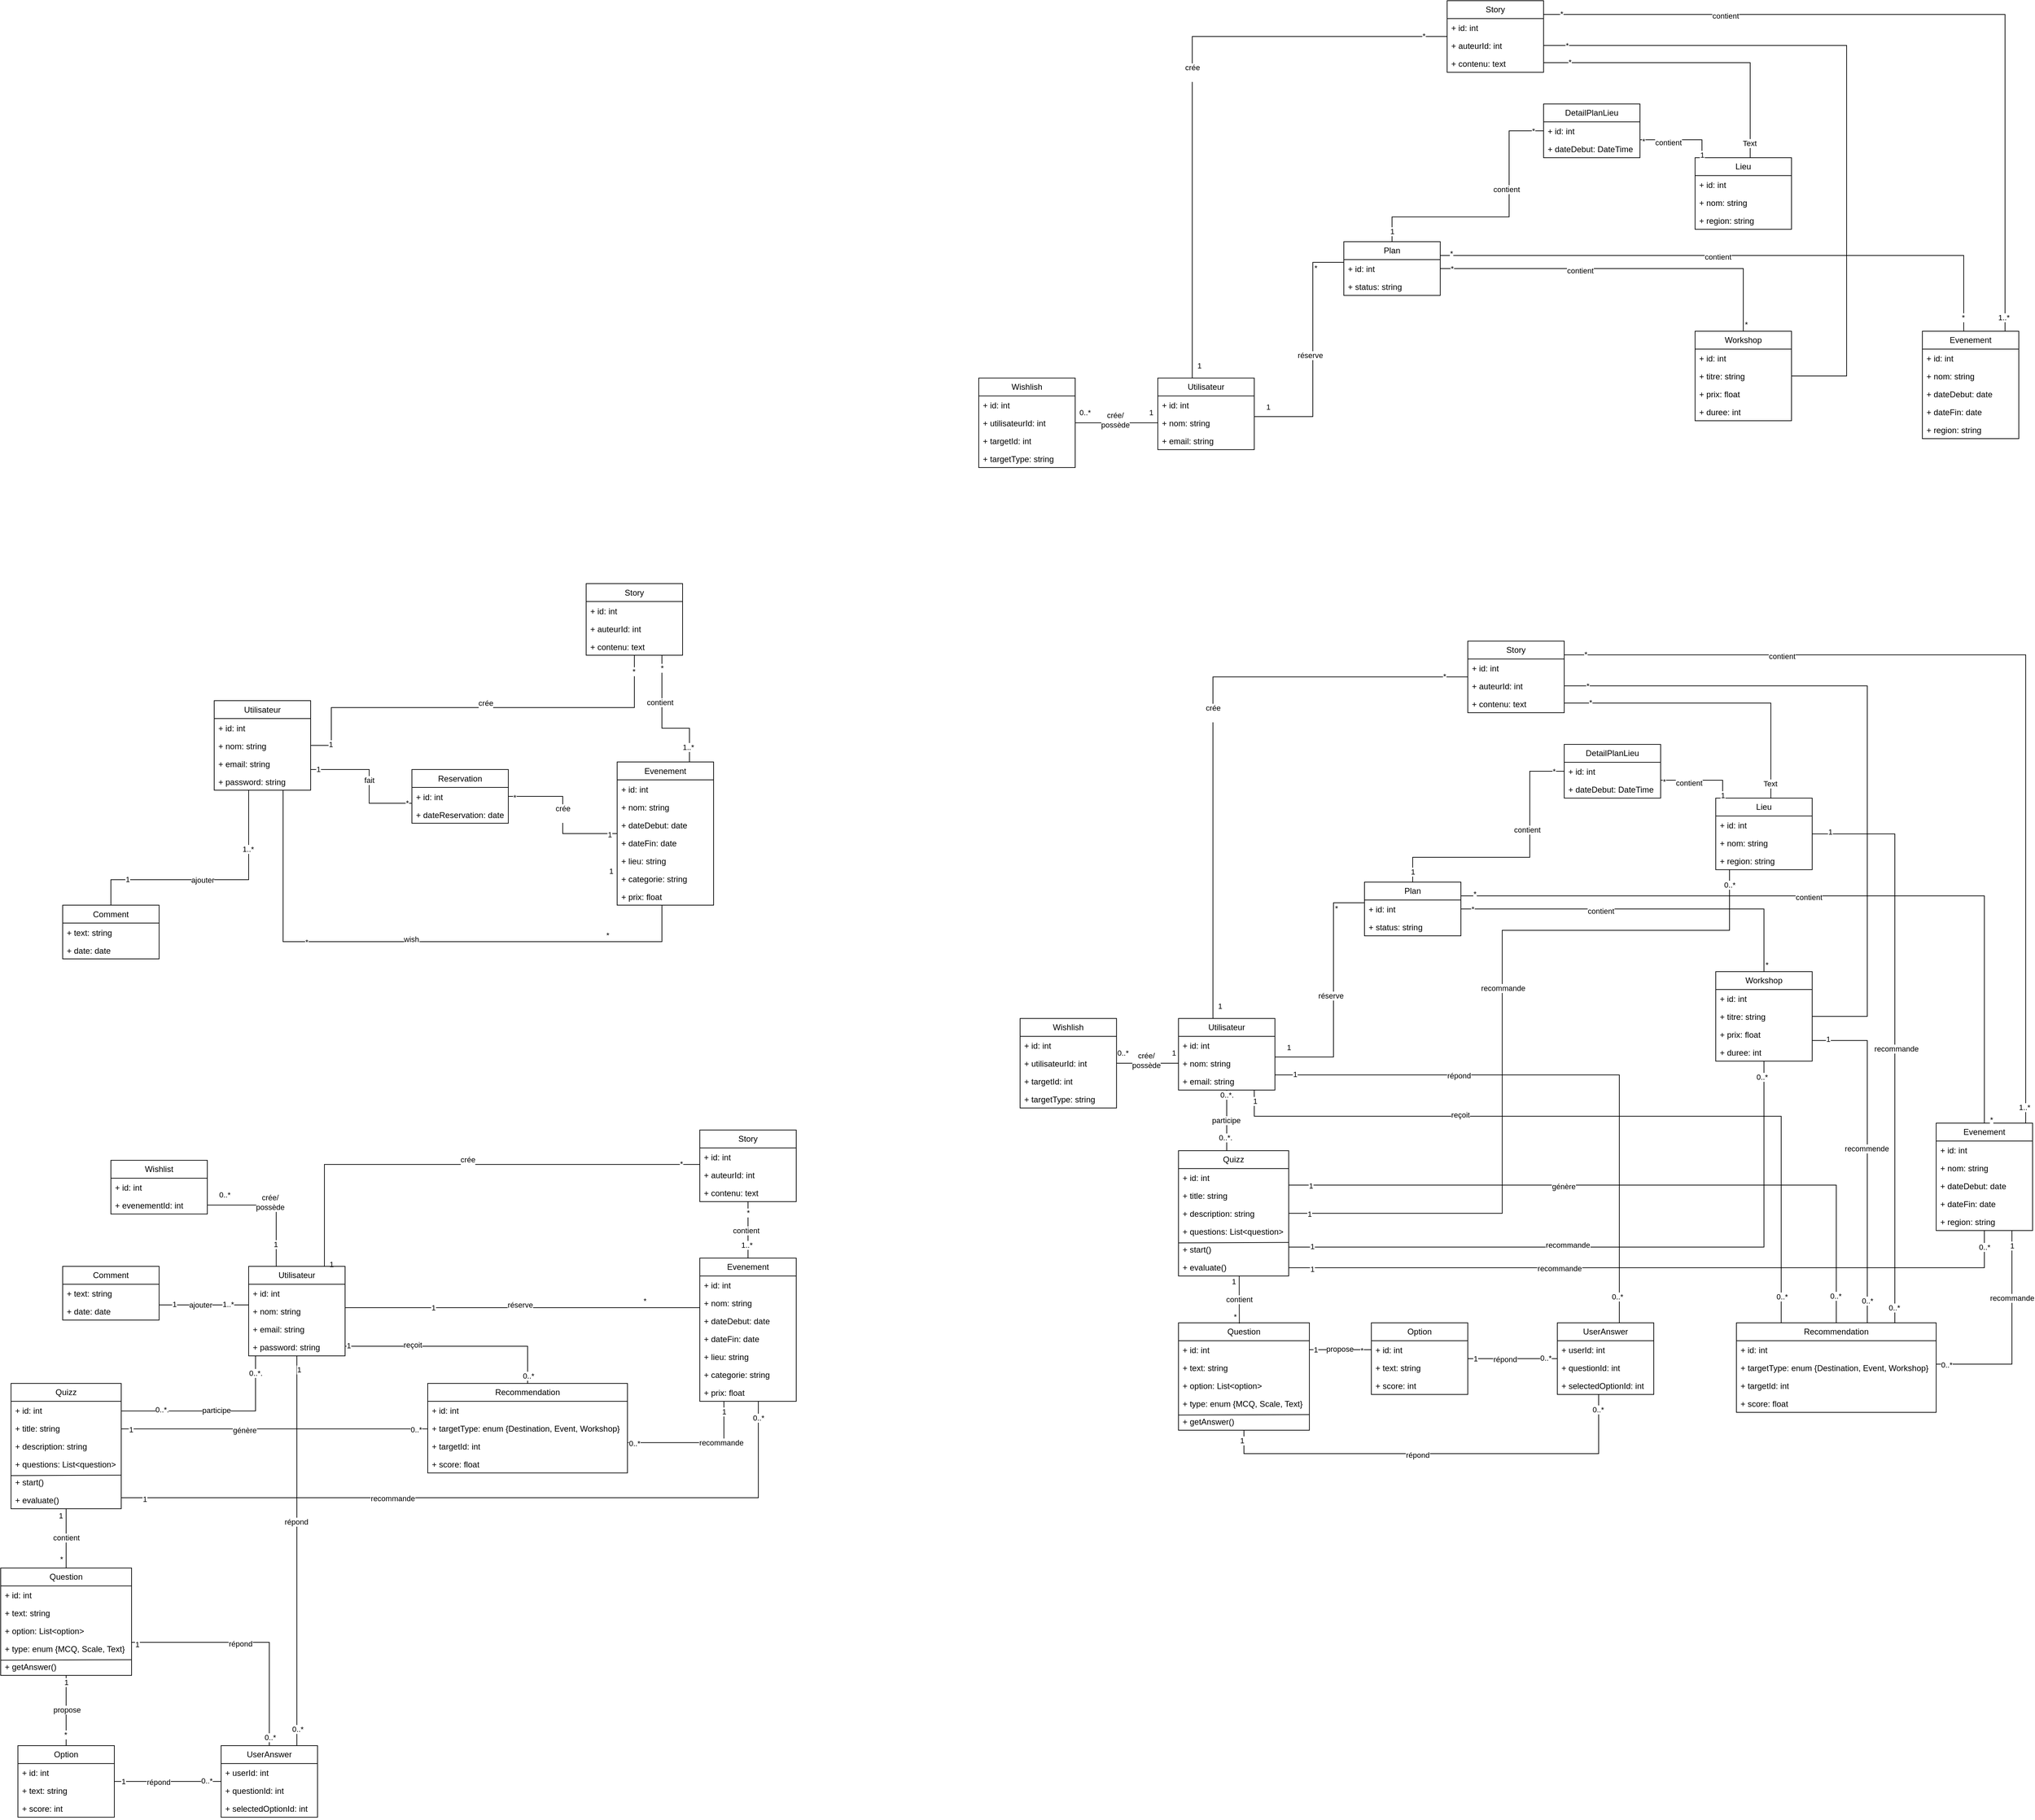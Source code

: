 <mxfile version="28.1.2">
  <diagram name="Page-1" id="d7uY897fa-OVa37za7Pz">
    <mxGraphModel dx="2777" dy="3141" grid="1" gridSize="10" guides="1" tooltips="1" connect="1" arrows="1" fold="1" page="1" pageScale="1" pageWidth="827" pageHeight="1169" math="0" shadow="0">
      <root>
        <mxCell id="0" />
        <mxCell id="1" parent="0" />
        <mxCell id="ERnb4d7L6QZ2HCR_PHnz-71" value="" style="edgeStyle=orthogonalEdgeStyle;rounded=0;orthogonalLoop=1;jettySize=auto;html=1;endArrow=none;endFill=0;" parent="1" source="ERnb4d7L6QZ2HCR_PHnz-1" target="ERnb4d7L6QZ2HCR_PHnz-52" edge="1">
          <mxGeometry relative="1" as="geometry">
            <mxPoint x="20" y="150" as="targetPoint" />
            <Array as="points">
              <mxPoint x="140" y="-478" />
            </Array>
          </mxGeometry>
        </mxCell>
        <mxCell id="ERnb4d7L6QZ2HCR_PHnz-72" value="1" style="edgeLabel;html=1;align=center;verticalAlign=middle;resizable=0;points=[];" parent="ERnb4d7L6QZ2HCR_PHnz-71" vertex="1" connectable="0">
          <mxGeometry x="-0.831" y="-1" relative="1" as="geometry">
            <mxPoint x="9" y="55" as="offset" />
          </mxGeometry>
        </mxCell>
        <mxCell id="xOcp-Bchs2rgof-x1yhZ-1" value="crée&lt;div&gt;&lt;br&gt;&lt;/div&gt;" style="edgeLabel;html=1;align=center;verticalAlign=middle;resizable=0;points=[];" parent="ERnb4d7L6QZ2HCR_PHnz-71" vertex="1" connectable="0">
          <mxGeometry x="0.026" relative="1" as="geometry">
            <mxPoint as="offset" />
          </mxGeometry>
        </mxCell>
        <mxCell id="xOcp-Bchs2rgof-x1yhZ-27" value="*" style="edgeLabel;html=1;align=center;verticalAlign=middle;resizable=0;points=[];" parent="ERnb4d7L6QZ2HCR_PHnz-71" vertex="1" connectable="0">
          <mxGeometry x="0.921" y="1" relative="1" as="geometry">
            <mxPoint as="offset" />
          </mxGeometry>
        </mxCell>
        <mxCell id="WOuk8zm5WOFhmxa33kyw-77" style="edgeStyle=orthogonalEdgeStyle;rounded=0;orthogonalLoop=1;jettySize=auto;html=1;endArrow=none;endFill=0;" parent="1" source="ERnb4d7L6QZ2HCR_PHnz-1" target="WOuk8zm5WOFhmxa33kyw-26" edge="1">
          <mxGeometry relative="1" as="geometry">
            <mxPoint x="150" y="80" as="sourcePoint" />
            <mxPoint x="965" y="470.0" as="targetPoint" />
            <Array as="points">
              <mxPoint x="200" y="160" />
              <mxPoint x="965" y="160" />
            </Array>
          </mxGeometry>
        </mxCell>
        <mxCell id="WOuk8zm5WOFhmxa33kyw-78" value="reçoit" style="edgeLabel;html=1;align=center;verticalAlign=middle;resizable=0;points=[];" parent="WOuk8zm5WOFhmxa33kyw-77" vertex="1" connectable="0">
          <mxGeometry x="-0.389" y="2" relative="1" as="geometry">
            <mxPoint as="offset" />
          </mxGeometry>
        </mxCell>
        <mxCell id="WOuk8zm5WOFhmxa33kyw-79" value="1" style="edgeLabel;html=1;align=center;verticalAlign=middle;resizable=0;points=[];" parent="WOuk8zm5WOFhmxa33kyw-77" vertex="1" connectable="0">
          <mxGeometry x="-0.971" y="1" relative="1" as="geometry">
            <mxPoint as="offset" />
          </mxGeometry>
        </mxCell>
        <mxCell id="WOuk8zm5WOFhmxa33kyw-80" value="0..*" style="edgeLabel;html=1;align=center;verticalAlign=middle;resizable=0;points=[];" parent="WOuk8zm5WOFhmxa33kyw-77" vertex="1" connectable="0">
          <mxGeometry x="0.931" y="1" relative="1" as="geometry">
            <mxPoint as="offset" />
          </mxGeometry>
        </mxCell>
        <mxCell id="ERnb4d7L6QZ2HCR_PHnz-1" value="Utilisateur" style="swimlane;fontStyle=0;childLayout=stackLayout;horizontal=1;startSize=26;fillColor=none;horizontalStack=0;resizeParent=1;resizeParentMax=0;resizeLast=0;collapsible=1;marginBottom=0;whiteSpace=wrap;html=1;" parent="1" vertex="1">
          <mxGeometry x="90" y="18" width="140" height="104" as="geometry" />
        </mxCell>
        <mxCell id="ERnb4d7L6QZ2HCR_PHnz-2" value="+ id: int" style="text;strokeColor=none;fillColor=none;align=left;verticalAlign=top;spacingLeft=4;spacingRight=4;overflow=hidden;rotatable=0;points=[[0,0.5],[1,0.5]];portConstraint=eastwest;whiteSpace=wrap;html=1;" parent="ERnb4d7L6QZ2HCR_PHnz-1" vertex="1">
          <mxGeometry y="26" width="140" height="26" as="geometry" />
        </mxCell>
        <mxCell id="ERnb4d7L6QZ2HCR_PHnz-3" value="+ nom: string" style="text;strokeColor=none;fillColor=none;align=left;verticalAlign=top;spacingLeft=4;spacingRight=4;overflow=hidden;rotatable=0;points=[[0,0.5],[1,0.5]];portConstraint=eastwest;whiteSpace=wrap;html=1;" parent="ERnb4d7L6QZ2HCR_PHnz-1" vertex="1">
          <mxGeometry y="52" width="140" height="26" as="geometry" />
        </mxCell>
        <mxCell id="ERnb4d7L6QZ2HCR_PHnz-4" value="+ email: string" style="text;strokeColor=none;fillColor=none;align=left;verticalAlign=top;spacingLeft=4;spacingRight=4;overflow=hidden;rotatable=0;points=[[0,0.5],[1,0.5]];portConstraint=eastwest;whiteSpace=wrap;html=1;" parent="ERnb4d7L6QZ2HCR_PHnz-1" vertex="1">
          <mxGeometry y="78" width="140" height="26" as="geometry" />
        </mxCell>
        <mxCell id="WOuk8zm5WOFhmxa33kyw-52" style="edgeStyle=orthogonalEdgeStyle;rounded=0;orthogonalLoop=1;jettySize=auto;html=1;endArrow=none;endFill=0;" parent="1" source="ERnb4d7L6QZ2HCR_PHnz-18" target="WOuk8zm5WOFhmxa33kyw-1" edge="1">
          <mxGeometry relative="1" as="geometry">
            <mxPoint x="290" y="248" as="targetPoint" />
            <Array as="points">
              <mxPoint x="1260" y="380" />
            </Array>
          </mxGeometry>
        </mxCell>
        <mxCell id="WOuk8zm5WOFhmxa33kyw-53" value="1" style="edgeLabel;html=1;align=center;verticalAlign=middle;resizable=0;points=[];" parent="WOuk8zm5WOFhmxa33kyw-52" vertex="1" connectable="0">
          <mxGeometry x="0.938" y="2" relative="1" as="geometry">
            <mxPoint x="1" as="offset" />
          </mxGeometry>
        </mxCell>
        <mxCell id="WOuk8zm5WOFhmxa33kyw-54" value="0..*" style="edgeLabel;html=1;align=center;verticalAlign=middle;resizable=0;points=[];" parent="WOuk8zm5WOFhmxa33kyw-52" vertex="1" connectable="0">
          <mxGeometry x="-0.955" y="-1" relative="1" as="geometry">
            <mxPoint x="1" as="offset" />
          </mxGeometry>
        </mxCell>
        <mxCell id="WOuk8zm5WOFhmxa33kyw-55" value="recommande" style="edgeLabel;html=1;align=center;verticalAlign=middle;resizable=0;points=[];" parent="WOuk8zm5WOFhmxa33kyw-52" vertex="1" connectable="0">
          <mxGeometry x="0.263" y="1" relative="1" as="geometry">
            <mxPoint x="1" as="offset" />
          </mxGeometry>
        </mxCell>
        <mxCell id="ERnb4d7L6QZ2HCR_PHnz-18" value="Evenement" style="swimlane;fontStyle=0;childLayout=stackLayout;horizontal=1;startSize=26;fillColor=none;horizontalStack=0;resizeParent=1;resizeParentMax=0;resizeLast=0;collapsible=1;marginBottom=0;whiteSpace=wrap;html=1;" parent="1" vertex="1">
          <mxGeometry x="1190" y="170" width="140" height="156" as="geometry" />
        </mxCell>
        <mxCell id="ERnb4d7L6QZ2HCR_PHnz-19" value="+ id: int" style="text;strokeColor=none;fillColor=none;align=left;verticalAlign=top;spacingLeft=4;spacingRight=4;overflow=hidden;rotatable=0;points=[[0,0.5],[1,0.5]];portConstraint=eastwest;whiteSpace=wrap;html=1;" parent="ERnb4d7L6QZ2HCR_PHnz-18" vertex="1">
          <mxGeometry y="26" width="140" height="26" as="geometry" />
        </mxCell>
        <mxCell id="ERnb4d7L6QZ2HCR_PHnz-20" value="+ nom: string" style="text;strokeColor=none;fillColor=none;align=left;verticalAlign=top;spacingLeft=4;spacingRight=4;overflow=hidden;rotatable=0;points=[[0,0.5],[1,0.5]];portConstraint=eastwest;whiteSpace=wrap;html=1;" parent="ERnb4d7L6QZ2HCR_PHnz-18" vertex="1">
          <mxGeometry y="52" width="140" height="26" as="geometry" />
        </mxCell>
        <mxCell id="ERnb4d7L6QZ2HCR_PHnz-21" value="+ dateDebut: date" style="text;strokeColor=none;fillColor=none;align=left;verticalAlign=top;spacingLeft=4;spacingRight=4;overflow=hidden;rotatable=0;points=[[0,0.5],[1,0.5]];portConstraint=eastwest;whiteSpace=wrap;html=1;" parent="ERnb4d7L6QZ2HCR_PHnz-18" vertex="1">
          <mxGeometry y="78" width="140" height="26" as="geometry" />
        </mxCell>
        <mxCell id="ERnb4d7L6QZ2HCR_PHnz-23" value="+ dateFin: date" style="text;strokeColor=none;fillColor=none;align=left;verticalAlign=top;spacingLeft=4;spacingRight=4;overflow=hidden;rotatable=0;points=[[0,0.5],[1,0.5]];portConstraint=eastwest;whiteSpace=wrap;html=1;" parent="ERnb4d7L6QZ2HCR_PHnz-18" vertex="1">
          <mxGeometry y="104" width="140" height="26" as="geometry" />
        </mxCell>
        <mxCell id="ERnb4d7L6QZ2HCR_PHnz-24" value="+ region: string" style="text;strokeColor=none;fillColor=none;align=left;verticalAlign=top;spacingLeft=4;spacingRight=4;overflow=hidden;rotatable=0;points=[[0,0.5],[1,0.5]];portConstraint=eastwest;whiteSpace=wrap;html=1;" parent="ERnb4d7L6QZ2HCR_PHnz-18" vertex="1">
          <mxGeometry y="130" width="140" height="26" as="geometry" />
        </mxCell>
        <mxCell id="ERnb4d7L6QZ2HCR_PHnz-142" style="edgeStyle=orthogonalEdgeStyle;rounded=0;orthogonalLoop=1;jettySize=auto;html=1;entryX=1;entryY=0.5;entryDx=0;entryDy=0;endArrow=none;endFill=0;" parent="1" source="ERnb4d7L6QZ2HCR_PHnz-25" target="ERnb4d7L6QZ2HCR_PHnz-54" edge="1">
          <mxGeometry relative="1" as="geometry">
            <Array as="points">
              <mxPoint x="1090" y="-465" />
            </Array>
          </mxGeometry>
        </mxCell>
        <mxCell id="WOuk8zm5WOFhmxa33kyw-94" value="*" style="edgeLabel;html=1;align=center;verticalAlign=middle;resizable=0;points=[];" parent="ERnb4d7L6QZ2HCR_PHnz-142" vertex="1" connectable="0">
          <mxGeometry x="0.932" relative="1" as="geometry">
            <mxPoint as="offset" />
          </mxGeometry>
        </mxCell>
        <mxCell id="ERnb4d7L6QZ2HCR_PHnz-25" value="Workshop" style="swimlane;fontStyle=0;childLayout=stackLayout;horizontal=1;startSize=26;fillColor=none;horizontalStack=0;resizeParent=1;resizeParentMax=0;resizeLast=0;collapsible=1;marginBottom=0;whiteSpace=wrap;html=1;" parent="1" vertex="1">
          <mxGeometry x="870" y="-50" width="140" height="130" as="geometry" />
        </mxCell>
        <mxCell id="ERnb4d7L6QZ2HCR_PHnz-26" value="+ id: int" style="text;strokeColor=none;fillColor=none;align=left;verticalAlign=top;spacingLeft=4;spacingRight=4;overflow=hidden;rotatable=0;points=[[0,0.5],[1,0.5]];portConstraint=eastwest;whiteSpace=wrap;html=1;" parent="ERnb4d7L6QZ2HCR_PHnz-25" vertex="1">
          <mxGeometry y="26" width="140" height="26" as="geometry" />
        </mxCell>
        <mxCell id="ERnb4d7L6QZ2HCR_PHnz-27" value="+ titre: string" style="text;strokeColor=none;fillColor=none;align=left;verticalAlign=top;spacingLeft=4;spacingRight=4;overflow=hidden;rotatable=0;points=[[0,0.5],[1,0.5]];portConstraint=eastwest;whiteSpace=wrap;html=1;" parent="ERnb4d7L6QZ2HCR_PHnz-25" vertex="1">
          <mxGeometry y="52" width="140" height="26" as="geometry" />
        </mxCell>
        <mxCell id="ERnb4d7L6QZ2HCR_PHnz-28" value="+ prix: float" style="text;strokeColor=none;fillColor=none;align=left;verticalAlign=top;spacingLeft=4;spacingRight=4;overflow=hidden;rotatable=0;points=[[0,0.5],[1,0.5]];portConstraint=eastwest;whiteSpace=wrap;html=1;" parent="ERnb4d7L6QZ2HCR_PHnz-25" vertex="1">
          <mxGeometry y="78" width="140" height="26" as="geometry" />
        </mxCell>
        <mxCell id="ERnb4d7L6QZ2HCR_PHnz-29" value="+ duree: int" style="text;strokeColor=none;fillColor=none;align=left;verticalAlign=top;spacingLeft=4;spacingRight=4;overflow=hidden;rotatable=0;points=[[0,0.5],[1,0.5]];portConstraint=eastwest;whiteSpace=wrap;html=1;" parent="ERnb4d7L6QZ2HCR_PHnz-25" vertex="1">
          <mxGeometry y="104" width="140" height="26" as="geometry" />
        </mxCell>
        <mxCell id="xOcp-Bchs2rgof-x1yhZ-24" style="edgeStyle=orthogonalEdgeStyle;rounded=0;orthogonalLoop=1;jettySize=auto;html=1;endArrow=none;endFill=0;exitX=0.5;exitY=0;exitDx=0;exitDy=0;" parent="1" source="ERnb4d7L6QZ2HCR_PHnz-43" target="xOcp-Bchs2rgof-x1yhZ-37" edge="1">
          <mxGeometry relative="1" as="geometry">
            <mxPoint x="370.0" y="-305.348" as="sourcePoint" />
            <mxPoint x="640.521" y="-380" as="targetPoint" />
            <Array as="points">
              <mxPoint x="430" y="-216" />
              <mxPoint x="600" y="-216" />
              <mxPoint x="600" y="-341" />
            </Array>
          </mxGeometry>
        </mxCell>
        <mxCell id="xOcp-Bchs2rgof-x1yhZ-32" value="*" style="edgeLabel;html=1;align=center;verticalAlign=middle;resizable=0;points=[];" parent="xOcp-Bchs2rgof-x1yhZ-24" vertex="1" connectable="0">
          <mxGeometry x="0.922" y="1" relative="1" as="geometry">
            <mxPoint y="1" as="offset" />
          </mxGeometry>
        </mxCell>
        <mxCell id="xOcp-Bchs2rgof-x1yhZ-34" value="1" style="edgeLabel;html=1;align=center;verticalAlign=middle;resizable=0;points=[];" parent="xOcp-Bchs2rgof-x1yhZ-24" vertex="1" connectable="0">
          <mxGeometry x="-0.919" relative="1" as="geometry">
            <mxPoint as="offset" />
          </mxGeometry>
        </mxCell>
        <mxCell id="xOcp-Bchs2rgof-x1yhZ-40" value="contient" style="edgeLabel;html=1;align=center;verticalAlign=middle;resizable=0;points=[];" parent="xOcp-Bchs2rgof-x1yhZ-24" vertex="1" connectable="0">
          <mxGeometry x="0.295" y="4" relative="1" as="geometry">
            <mxPoint as="offset" />
          </mxGeometry>
        </mxCell>
        <mxCell id="ERnb4d7L6QZ2HCR_PHnz-127" value="" style="edgeStyle=orthogonalEdgeStyle;rounded=0;orthogonalLoop=1;jettySize=auto;html=1;endArrow=none;endFill=0;" parent="1" source="ERnb4d7L6QZ2HCR_PHnz-43" target="ERnb4d7L6QZ2HCR_PHnz-25" edge="1">
          <mxGeometry relative="1" as="geometry">
            <mxPoint x="530.0" y="-245" as="sourcePoint" />
          </mxGeometry>
        </mxCell>
        <mxCell id="xOcp-Bchs2rgof-x1yhZ-31" value="*" style="edgeLabel;html=1;align=center;verticalAlign=middle;resizable=0;points=[];" parent="ERnb4d7L6QZ2HCR_PHnz-127" vertex="1" connectable="0">
          <mxGeometry x="0.961" y="4" relative="1" as="geometry">
            <mxPoint as="offset" />
          </mxGeometry>
        </mxCell>
        <mxCell id="xOcp-Bchs2rgof-x1yhZ-36" value="*" style="edgeLabel;html=1;align=center;verticalAlign=middle;resizable=0;points=[];" parent="ERnb4d7L6QZ2HCR_PHnz-127" vertex="1" connectable="0">
          <mxGeometry x="-0.942" relative="1" as="geometry">
            <mxPoint x="1" as="offset" />
          </mxGeometry>
        </mxCell>
        <mxCell id="WOuk8zm5WOFhmxa33kyw-81" value="contient" style="edgeLabel;html=1;align=center;verticalAlign=middle;resizable=0;points=[];" parent="ERnb4d7L6QZ2HCR_PHnz-127" vertex="1" connectable="0">
          <mxGeometry x="-0.236" y="-3" relative="1" as="geometry">
            <mxPoint as="offset" />
          </mxGeometry>
        </mxCell>
        <mxCell id="ERnb4d7L6QZ2HCR_PHnz-43" value="Plan" style="swimlane;fontStyle=0;childLayout=stackLayout;horizontal=1;startSize=26;fillColor=none;horizontalStack=0;resizeParent=1;resizeParentMax=0;resizeLast=0;collapsible=1;marginBottom=0;whiteSpace=wrap;html=1;" parent="1" vertex="1">
          <mxGeometry x="360" y="-180" width="140" height="78" as="geometry" />
        </mxCell>
        <mxCell id="ERnb4d7L6QZ2HCR_PHnz-44" value="+ id: int" style="text;strokeColor=none;fillColor=none;align=left;verticalAlign=top;spacingLeft=4;spacingRight=4;overflow=hidden;rotatable=0;points=[[0,0.5],[1,0.5]];portConstraint=eastwest;whiteSpace=wrap;html=1;" parent="ERnb4d7L6QZ2HCR_PHnz-43" vertex="1">
          <mxGeometry y="26" width="140" height="26" as="geometry" />
        </mxCell>
        <mxCell id="ERnb4d7L6QZ2HCR_PHnz-51" value="+ status: string" style="text;strokeColor=none;fillColor=none;align=left;verticalAlign=top;spacingLeft=4;spacingRight=4;overflow=hidden;rotatable=0;points=[[0,0.5],[1,0.5]];portConstraint=eastwest;whiteSpace=wrap;html=1;" parent="ERnb4d7L6QZ2HCR_PHnz-43" vertex="1">
          <mxGeometry y="52" width="140" height="26" as="geometry" />
        </mxCell>
        <mxCell id="ERnb4d7L6QZ2HCR_PHnz-52" value="Story" style="swimlane;fontStyle=0;childLayout=stackLayout;horizontal=1;startSize=26;fillColor=none;horizontalStack=0;resizeParent=1;resizeParentMax=0;resizeLast=0;collapsible=1;marginBottom=0;whiteSpace=wrap;html=1;" parent="1" vertex="1">
          <mxGeometry x="510" y="-530" width="140" height="104" as="geometry" />
        </mxCell>
        <mxCell id="ERnb4d7L6QZ2HCR_PHnz-53" value="+ id: int" style="text;strokeColor=none;fillColor=none;align=left;verticalAlign=top;spacingLeft=4;spacingRight=4;overflow=hidden;rotatable=0;points=[[0,0.5],[1,0.5]];portConstraint=eastwest;whiteSpace=wrap;html=1;" parent="ERnb4d7L6QZ2HCR_PHnz-52" vertex="1">
          <mxGeometry y="26" width="140" height="26" as="geometry" />
        </mxCell>
        <mxCell id="ERnb4d7L6QZ2HCR_PHnz-54" value="+ auteurId: int" style="text;strokeColor=none;fillColor=none;align=left;verticalAlign=top;spacingLeft=4;spacingRight=4;overflow=hidden;rotatable=0;points=[[0,0.5],[1,0.5]];portConstraint=eastwest;whiteSpace=wrap;html=1;" parent="ERnb4d7L6QZ2HCR_PHnz-52" vertex="1">
          <mxGeometry y="52" width="140" height="26" as="geometry" />
        </mxCell>
        <mxCell id="ERnb4d7L6QZ2HCR_PHnz-55" value="+ contenu: text" style="text;strokeColor=none;fillColor=none;align=left;verticalAlign=top;spacingLeft=4;spacingRight=4;overflow=hidden;rotatable=0;points=[[0,0.5],[1,0.5]];portConstraint=eastwest;whiteSpace=wrap;html=1;" parent="ERnb4d7L6QZ2HCR_PHnz-52" vertex="1">
          <mxGeometry y="78" width="140" height="26" as="geometry" />
        </mxCell>
        <mxCell id="ERnb4d7L6QZ2HCR_PHnz-57" value="Wishlish" style="swimlane;fontStyle=0;childLayout=stackLayout;horizontal=1;startSize=26;fillColor=none;horizontalStack=0;resizeParent=1;resizeParentMax=0;resizeLast=0;collapsible=1;marginBottom=0;whiteSpace=wrap;html=1;" parent="1" vertex="1">
          <mxGeometry x="-140" y="18" width="140" height="130" as="geometry" />
        </mxCell>
        <mxCell id="ERnb4d7L6QZ2HCR_PHnz-58" value="+ id: int" style="text;strokeColor=none;fillColor=none;align=left;verticalAlign=top;spacingLeft=4;spacingRight=4;overflow=hidden;rotatable=0;points=[[0,0.5],[1,0.5]];portConstraint=eastwest;whiteSpace=wrap;html=1;" parent="ERnb4d7L6QZ2HCR_PHnz-57" vertex="1">
          <mxGeometry y="26" width="140" height="26" as="geometry" />
        </mxCell>
        <mxCell id="ERnb4d7L6QZ2HCR_PHnz-59" value="+ utilisateurId: int" style="text;strokeColor=none;fillColor=none;align=left;verticalAlign=top;spacingLeft=4;spacingRight=4;overflow=hidden;rotatable=0;points=[[0,0.5],[1,0.5]];portConstraint=eastwest;whiteSpace=wrap;html=1;" parent="ERnb4d7L6QZ2HCR_PHnz-57" vertex="1">
          <mxGeometry y="52" width="140" height="26" as="geometry" />
        </mxCell>
        <mxCell id="ERnb4d7L6QZ2HCR_PHnz-60" value="+ targetId: int" style="text;strokeColor=none;fillColor=none;align=left;verticalAlign=top;spacingLeft=4;spacingRight=4;overflow=hidden;rotatable=0;points=[[0,0.5],[1,0.5]];portConstraint=eastwest;whiteSpace=wrap;html=1;" parent="ERnb4d7L6QZ2HCR_PHnz-57" vertex="1">
          <mxGeometry y="78" width="140" height="26" as="geometry" />
        </mxCell>
        <mxCell id="ERnb4d7L6QZ2HCR_PHnz-62" value="+ targetType: string" style="text;strokeColor=none;fillColor=none;align=left;verticalAlign=top;spacingLeft=4;spacingRight=4;overflow=hidden;rotatable=0;points=[[0,0.5],[1,0.5]];portConstraint=eastwest;whiteSpace=wrap;html=1;" parent="ERnb4d7L6QZ2HCR_PHnz-57" vertex="1">
          <mxGeometry y="104" width="140" height="26" as="geometry" />
        </mxCell>
        <mxCell id="ERnb4d7L6QZ2HCR_PHnz-63" value="" style="edgeStyle=orthogonalEdgeStyle;rounded=0;orthogonalLoop=1;jettySize=auto;html=1;endArrow=none;endFill=0;" parent="1" source="ERnb4d7L6QZ2HCR_PHnz-1" target="ERnb4d7L6QZ2HCR_PHnz-43" edge="1">
          <mxGeometry relative="1" as="geometry">
            <mxPoint x="5.03" y="74" as="sourcePoint" />
            <mxPoint x="275.03" y="-150" as="targetPoint" />
            <Array as="points">
              <mxPoint x="315" y="74" />
              <mxPoint x="315" y="-150" />
            </Array>
          </mxGeometry>
        </mxCell>
        <mxCell id="ERnb4d7L6QZ2HCR_PHnz-64" value="1" style="edgeLabel;html=1;align=center;verticalAlign=middle;resizable=0;points=[];" parent="ERnb4d7L6QZ2HCR_PHnz-63" vertex="1" connectable="0">
          <mxGeometry x="-0.182" y="2" relative="1" as="geometry">
            <mxPoint x="-63" y="46" as="offset" />
          </mxGeometry>
        </mxCell>
        <mxCell id="ERnb4d7L6QZ2HCR_PHnz-65" value="*" style="edgeLabel;html=1;align=center;verticalAlign=middle;resizable=0;points=[];" parent="ERnb4d7L6QZ2HCR_PHnz-63" vertex="1" connectable="0">
          <mxGeometry x="0.662" y="3" relative="1" as="geometry">
            <mxPoint x="7" y="-7" as="offset" />
          </mxGeometry>
        </mxCell>
        <mxCell id="xOcp-Bchs2rgof-x1yhZ-26" value="réserve" style="edgeLabel;html=1;align=center;verticalAlign=middle;resizable=0;points=[];" parent="ERnb4d7L6QZ2HCR_PHnz-63" vertex="1" connectable="0">
          <mxGeometry x="-0.015" y="4" relative="1" as="geometry">
            <mxPoint as="offset" />
          </mxGeometry>
        </mxCell>
        <mxCell id="ERnb4d7L6QZ2HCR_PHnz-81" value="" style="edgeStyle=orthogonalEdgeStyle;rounded=0;orthogonalLoop=1;jettySize=auto;html=1;endArrow=none;endFill=0;" parent="1" source="ERnb4d7L6QZ2HCR_PHnz-43" target="ERnb4d7L6QZ2HCR_PHnz-18" edge="1">
          <mxGeometry relative="1" as="geometry">
            <mxPoint x="530.0" y="-271" as="sourcePoint" />
            <mxPoint x="1259.941" y="225" as="targetPoint" />
            <Array as="points">
              <mxPoint x="1260" y="-160" />
            </Array>
          </mxGeometry>
        </mxCell>
        <mxCell id="ERnb4d7L6QZ2HCR_PHnz-83" value="*" style="edgeLabel;html=1;align=center;verticalAlign=middle;resizable=0;points=[];" parent="ERnb4d7L6QZ2HCR_PHnz-81" vertex="1" connectable="0">
          <mxGeometry x="0.644" y="2" relative="1" as="geometry">
            <mxPoint x="8" y="189" as="offset" />
          </mxGeometry>
        </mxCell>
        <mxCell id="xOcp-Bchs2rgof-x1yhZ-35" value="*" style="edgeLabel;html=1;align=center;verticalAlign=middle;resizable=0;points=[];" parent="ERnb4d7L6QZ2HCR_PHnz-81" vertex="1" connectable="0">
          <mxGeometry x="-0.966" y="3" relative="1" as="geometry">
            <mxPoint x="1" as="offset" />
          </mxGeometry>
        </mxCell>
        <mxCell id="WOuk8zm5WOFhmxa33kyw-82" value="contient" style="edgeLabel;html=1;align=center;verticalAlign=middle;resizable=0;points=[];" parent="ERnb4d7L6QZ2HCR_PHnz-81" vertex="1" connectable="0">
          <mxGeometry x="-0.074" y="-2" relative="1" as="geometry">
            <mxPoint as="offset" />
          </mxGeometry>
        </mxCell>
        <mxCell id="ERnb4d7L6QZ2HCR_PHnz-98" value="" style="edgeStyle=orthogonalEdgeStyle;rounded=0;orthogonalLoop=1;jettySize=auto;html=1;endArrow=none;endFill=0;" parent="1" source="ERnb4d7L6QZ2HCR_PHnz-3" target="ERnb4d7L6QZ2HCR_PHnz-59" edge="1">
          <mxGeometry relative="1" as="geometry" />
        </mxCell>
        <mxCell id="ERnb4d7L6QZ2HCR_PHnz-99" value="1" style="edgeLabel;html=1;align=center;verticalAlign=middle;resizable=0;points=[];" parent="ERnb4d7L6QZ2HCR_PHnz-98" vertex="1" connectable="0">
          <mxGeometry x="-0.831" y="1" relative="1" as="geometry">
            <mxPoint y="-16" as="offset" />
          </mxGeometry>
        </mxCell>
        <mxCell id="ERnb4d7L6QZ2HCR_PHnz-100" value="0..*" style="edgeLabel;html=1;align=center;verticalAlign=middle;resizable=0;points=[];" parent="ERnb4d7L6QZ2HCR_PHnz-98" vertex="1" connectable="0">
          <mxGeometry x="0.676" y="-1" relative="1" as="geometry">
            <mxPoint x="-6" y="-14" as="offset" />
          </mxGeometry>
        </mxCell>
        <mxCell id="WOuk8zm5WOFhmxa33kyw-61" value="crée/&lt;br&gt;possède" style="edgeLabel;html=1;align=center;verticalAlign=middle;resizable=0;points=[];" parent="ERnb4d7L6QZ2HCR_PHnz-98" vertex="1" connectable="0">
          <mxGeometry x="0.044" y="-4" relative="1" as="geometry">
            <mxPoint as="offset" />
          </mxGeometry>
        </mxCell>
        <mxCell id="xOcp-Bchs2rgof-x1yhZ-13" value="Lieu" style="swimlane;fontStyle=0;childLayout=stackLayout;horizontal=1;startSize=26;fillColor=none;horizontalStack=0;resizeParent=1;resizeParentMax=0;resizeLast=0;collapsible=1;marginBottom=0;whiteSpace=wrap;html=1;" parent="1" vertex="1">
          <mxGeometry x="870" y="-302" width="140" height="104" as="geometry" />
        </mxCell>
        <mxCell id="xOcp-Bchs2rgof-x1yhZ-14" value="+ id: int" style="text;strokeColor=none;fillColor=none;align=left;verticalAlign=top;spacingLeft=4;spacingRight=4;overflow=hidden;rotatable=0;points=[[0,0.5],[1,0.5]];portConstraint=eastwest;whiteSpace=wrap;html=1;" parent="xOcp-Bchs2rgof-x1yhZ-13" vertex="1">
          <mxGeometry y="26" width="140" height="26" as="geometry" />
        </mxCell>
        <mxCell id="xOcp-Bchs2rgof-x1yhZ-15" value="+ nom: string" style="text;strokeColor=none;fillColor=none;align=left;verticalAlign=top;spacingLeft=4;spacingRight=4;overflow=hidden;rotatable=0;points=[[0,0.5],[1,0.5]];portConstraint=eastwest;whiteSpace=wrap;html=1;" parent="xOcp-Bchs2rgof-x1yhZ-13" vertex="1">
          <mxGeometry y="52" width="140" height="26" as="geometry" />
        </mxCell>
        <mxCell id="xOcp-Bchs2rgof-x1yhZ-18" value="+ region: string" style="text;strokeColor=none;fillColor=none;align=left;verticalAlign=top;spacingLeft=4;spacingRight=4;overflow=hidden;rotatable=0;points=[[0,0.5],[1,0.5]];portConstraint=eastwest;whiteSpace=wrap;html=1;" parent="xOcp-Bchs2rgof-x1yhZ-13" vertex="1">
          <mxGeometry y="78" width="140" height="26" as="geometry" />
        </mxCell>
        <mxCell id="xOcp-Bchs2rgof-x1yhZ-19" style="edgeStyle=orthogonalEdgeStyle;rounded=0;orthogonalLoop=1;jettySize=auto;html=1;endArrow=none;endFill=0;" parent="1" source="xOcp-Bchs2rgof-x1yhZ-13" target="ERnb4d7L6QZ2HCR_PHnz-52" edge="1">
          <mxGeometry relative="1" as="geometry">
            <mxPoint x="1390" y="364" as="sourcePoint" />
            <Array as="points">
              <mxPoint x="950" y="-440" />
            </Array>
            <mxPoint x="790" y="30" as="targetPoint" />
          </mxGeometry>
        </mxCell>
        <mxCell id="WOuk8zm5WOFhmxa33kyw-93" value="*" style="edgeLabel;html=1;align=center;verticalAlign=middle;resizable=0;points=[];" parent="xOcp-Bchs2rgof-x1yhZ-19" vertex="1" connectable="0">
          <mxGeometry x="0.827" y="-1" relative="1" as="geometry">
            <mxPoint as="offset" />
          </mxGeometry>
        </mxCell>
        <mxCell id="WOuk8zm5WOFhmxa33kyw-95" value="Text" style="edgeLabel;html=1;align=center;verticalAlign=middle;resizable=0;points=[];" parent="xOcp-Bchs2rgof-x1yhZ-19" vertex="1" connectable="0">
          <mxGeometry x="-0.901" y="1" relative="1" as="geometry">
            <mxPoint as="offset" />
          </mxGeometry>
        </mxCell>
        <mxCell id="xOcp-Bchs2rgof-x1yhZ-22" style="edgeStyle=orthogonalEdgeStyle;rounded=0;orthogonalLoop=1;jettySize=auto;html=1;endArrow=none;endFill=0;" parent="1" source="ERnb4d7L6QZ2HCR_PHnz-18" target="ERnb4d7L6QZ2HCR_PHnz-52" edge="1">
          <mxGeometry relative="1" as="geometry">
            <mxPoint x="1080" y="37" as="sourcePoint" />
            <mxPoint x="680" y="-480" as="targetPoint" />
            <Array as="points">
              <mxPoint x="1320" y="-510" />
            </Array>
          </mxGeometry>
        </mxCell>
        <mxCell id="xOcp-Bchs2rgof-x1yhZ-28" value="contient" style="edgeLabel;html=1;align=center;verticalAlign=middle;resizable=0;points=[];" parent="xOcp-Bchs2rgof-x1yhZ-22" vertex="1" connectable="0">
          <mxGeometry x="0.531" y="2" relative="1" as="geometry">
            <mxPoint x="-1" as="offset" />
          </mxGeometry>
        </mxCell>
        <mxCell id="xOcp-Bchs2rgof-x1yhZ-29" value="1..*" style="edgeLabel;html=1;align=center;verticalAlign=middle;resizable=0;points=[];" parent="xOcp-Bchs2rgof-x1yhZ-22" vertex="1" connectable="0">
          <mxGeometry x="-0.965" y="2" relative="1" as="geometry">
            <mxPoint as="offset" />
          </mxGeometry>
        </mxCell>
        <mxCell id="xOcp-Bchs2rgof-x1yhZ-30" value="*" style="edgeLabel;html=1;align=center;verticalAlign=middle;resizable=0;points=[];" parent="xOcp-Bchs2rgof-x1yhZ-22" vertex="1" connectable="0">
          <mxGeometry x="0.953" y="-1" relative="1" as="geometry">
            <mxPoint x="-1" as="offset" />
          </mxGeometry>
        </mxCell>
        <mxCell id="xOcp-Bchs2rgof-x1yhZ-37" value="DetailPlanLieu" style="swimlane;fontStyle=0;childLayout=stackLayout;horizontal=1;startSize=26;fillColor=none;horizontalStack=0;resizeParent=1;resizeParentMax=0;resizeLast=0;collapsible=1;marginBottom=0;whiteSpace=wrap;html=1;" parent="1" vertex="1">
          <mxGeometry x="650" y="-380" width="140" height="78" as="geometry" />
        </mxCell>
        <mxCell id="xOcp-Bchs2rgof-x1yhZ-38" value="+ id: int" style="text;strokeColor=none;fillColor=none;align=left;verticalAlign=top;spacingLeft=4;spacingRight=4;overflow=hidden;rotatable=0;points=[[0,0.5],[1,0.5]];portConstraint=eastwest;whiteSpace=wrap;html=1;" parent="xOcp-Bchs2rgof-x1yhZ-37" vertex="1">
          <mxGeometry y="26" width="140" height="26" as="geometry" />
        </mxCell>
        <mxCell id="xOcp-Bchs2rgof-x1yhZ-46" value="+ dateDebut: DateTime" style="text;strokeColor=none;fillColor=none;align=left;verticalAlign=top;spacingLeft=4;spacingRight=4;overflow=hidden;rotatable=0;points=[[0,0.5],[1,0.5]];portConstraint=eastwest;whiteSpace=wrap;html=1;" parent="xOcp-Bchs2rgof-x1yhZ-37" vertex="1">
          <mxGeometry y="52" width="140" height="26" as="geometry" />
        </mxCell>
        <mxCell id="xOcp-Bchs2rgof-x1yhZ-42" style="edgeStyle=orthogonalEdgeStyle;rounded=0;orthogonalLoop=1;jettySize=auto;html=1;endArrow=none;endFill=0;" parent="1" source="xOcp-Bchs2rgof-x1yhZ-13" target="xOcp-Bchs2rgof-x1yhZ-37" edge="1">
          <mxGeometry relative="1" as="geometry">
            <mxPoint x="780" y="-165" as="sourcePoint" />
            <mxPoint x="1051" y="-240" as="targetPoint" />
            <Array as="points">
              <mxPoint x="880" y="-328" />
            </Array>
          </mxGeometry>
        </mxCell>
        <mxCell id="xOcp-Bchs2rgof-x1yhZ-43" value="*" style="edgeLabel;html=1;align=center;verticalAlign=middle;resizable=0;points=[];" parent="xOcp-Bchs2rgof-x1yhZ-42" vertex="1" connectable="0">
          <mxGeometry x="0.922" y="1" relative="1" as="geometry">
            <mxPoint y="1" as="offset" />
          </mxGeometry>
        </mxCell>
        <mxCell id="xOcp-Bchs2rgof-x1yhZ-44" value="1" style="edgeLabel;html=1;align=center;verticalAlign=middle;resizable=0;points=[];" parent="xOcp-Bchs2rgof-x1yhZ-42" vertex="1" connectable="0">
          <mxGeometry x="-0.919" relative="1" as="geometry">
            <mxPoint as="offset" />
          </mxGeometry>
        </mxCell>
        <mxCell id="xOcp-Bchs2rgof-x1yhZ-45" value="contient" style="edgeLabel;html=1;align=center;verticalAlign=middle;resizable=0;points=[];" parent="xOcp-Bchs2rgof-x1yhZ-42" vertex="1" connectable="0">
          <mxGeometry x="0.295" y="4" relative="1" as="geometry">
            <mxPoint as="offset" />
          </mxGeometry>
        </mxCell>
        <mxCell id="WOuk8zm5WOFhmxa33kyw-38" value="" style="edgeStyle=orthogonalEdgeStyle;rounded=0;orthogonalLoop=1;jettySize=auto;html=1;endArrow=none;endFill=0;" parent="1" source="WOuk8zm5WOFhmxa33kyw-1" target="ERnb4d7L6QZ2HCR_PHnz-1" edge="1">
          <mxGeometry relative="1" as="geometry">
            <Array as="points">
              <mxPoint x="160" y="190" />
              <mxPoint x="160" y="190" />
            </Array>
          </mxGeometry>
        </mxCell>
        <mxCell id="WOuk8zm5WOFhmxa33kyw-39" value="participe" style="edgeLabel;html=1;align=center;verticalAlign=middle;resizable=0;points=[];" parent="WOuk8zm5WOFhmxa33kyw-38" vertex="1" connectable="0">
          <mxGeometry x="0.001" y="1" relative="1" as="geometry">
            <mxPoint as="offset" />
          </mxGeometry>
        </mxCell>
        <mxCell id="WOuk8zm5WOFhmxa33kyw-40" value="0..*." style="edgeLabel;html=1;align=center;verticalAlign=middle;resizable=0;points=[];" parent="WOuk8zm5WOFhmxa33kyw-38" vertex="1" connectable="0">
          <mxGeometry x="0.856" relative="1" as="geometry">
            <mxPoint as="offset" />
          </mxGeometry>
        </mxCell>
        <mxCell id="WOuk8zm5WOFhmxa33kyw-41" value="0..*." style="edgeLabel;html=1;align=center;verticalAlign=middle;resizable=0;points=[];" parent="WOuk8zm5WOFhmxa33kyw-38" vertex="1" connectable="0">
          <mxGeometry x="-0.573" y="2" relative="1" as="geometry">
            <mxPoint as="offset" />
          </mxGeometry>
        </mxCell>
        <mxCell id="WOuk8zm5WOFhmxa33kyw-73" style="edgeStyle=orthogonalEdgeStyle;rounded=0;orthogonalLoop=1;jettySize=auto;html=1;endArrow=none;endFill=0;" parent="1" source="WOuk8zm5WOFhmxa33kyw-1" target="WOuk8zm5WOFhmxa33kyw-26" edge="1">
          <mxGeometry relative="1" as="geometry">
            <Array as="points">
              <mxPoint x="1045" y="260" />
            </Array>
          </mxGeometry>
        </mxCell>
        <mxCell id="WOuk8zm5WOFhmxa33kyw-74" value="génère" style="edgeLabel;html=1;align=center;verticalAlign=middle;resizable=0;points=[];" parent="WOuk8zm5WOFhmxa33kyw-73" vertex="1" connectable="0">
          <mxGeometry x="-0.198" y="-2" relative="1" as="geometry">
            <mxPoint as="offset" />
          </mxGeometry>
        </mxCell>
        <mxCell id="WOuk8zm5WOFhmxa33kyw-75" value="1" style="edgeLabel;html=1;align=center;verticalAlign=middle;resizable=0;points=[];" parent="WOuk8zm5WOFhmxa33kyw-73" vertex="1" connectable="0">
          <mxGeometry x="-0.936" y="-1" relative="1" as="geometry">
            <mxPoint as="offset" />
          </mxGeometry>
        </mxCell>
        <mxCell id="WOuk8zm5WOFhmxa33kyw-76" value="0..*" style="edgeLabel;html=1;align=center;verticalAlign=middle;resizable=0;points=[];" parent="WOuk8zm5WOFhmxa33kyw-73" vertex="1" connectable="0">
          <mxGeometry x="0.922" y="-1" relative="1" as="geometry">
            <mxPoint as="offset" />
          </mxGeometry>
        </mxCell>
        <mxCell id="WOuk8zm5WOFhmxa33kyw-1" value="Quizz" style="swimlane;fontStyle=0;childLayout=stackLayout;horizontal=1;startSize=26;fillColor=none;horizontalStack=0;resizeParent=1;resizeParentMax=0;resizeLast=0;collapsible=1;marginBottom=0;whiteSpace=wrap;html=1;" parent="1" vertex="1">
          <mxGeometry x="90" y="210" width="160" height="182" as="geometry" />
        </mxCell>
        <mxCell id="WOuk8zm5WOFhmxa33kyw-2" value="+ id: int" style="text;strokeColor=none;fillColor=none;align=left;verticalAlign=top;spacingLeft=4;spacingRight=4;overflow=hidden;rotatable=0;points=[[0,0.5],[1,0.5]];portConstraint=eastwest;whiteSpace=wrap;html=1;" parent="WOuk8zm5WOFhmxa33kyw-1" vertex="1">
          <mxGeometry y="26" width="160" height="26" as="geometry" />
        </mxCell>
        <mxCell id="WOuk8zm5WOFhmxa33kyw-3" value="+ title: string" style="text;strokeColor=none;fillColor=none;align=left;verticalAlign=top;spacingLeft=4;spacingRight=4;overflow=hidden;rotatable=0;points=[[0,0.5],[1,0.5]];portConstraint=eastwest;whiteSpace=wrap;html=1;" parent="WOuk8zm5WOFhmxa33kyw-1" vertex="1">
          <mxGeometry y="52" width="160" height="26" as="geometry" />
        </mxCell>
        <mxCell id="WOuk8zm5WOFhmxa33kyw-4" value="+ description: string" style="text;strokeColor=none;fillColor=none;align=left;verticalAlign=top;spacingLeft=4;spacingRight=4;overflow=hidden;rotatable=0;points=[[0,0.5],[1,0.5]];portConstraint=eastwest;whiteSpace=wrap;html=1;" parent="WOuk8zm5WOFhmxa33kyw-1" vertex="1">
          <mxGeometry y="78" width="160" height="26" as="geometry" />
        </mxCell>
        <mxCell id="WOuk8zm5WOFhmxa33kyw-6" value="+ questions: List&amp;lt;question&amp;gt;" style="text;strokeColor=none;fillColor=none;align=left;verticalAlign=top;spacingLeft=4;spacingRight=4;overflow=hidden;rotatable=0;points=[[0,0.5],[1,0.5]];portConstraint=eastwest;whiteSpace=wrap;html=1;" parent="WOuk8zm5WOFhmxa33kyw-1" vertex="1">
          <mxGeometry y="104" width="160" height="26" as="geometry" />
        </mxCell>
        <mxCell id="WOuk8zm5WOFhmxa33kyw-5" value="+ start()" style="text;strokeColor=none;fillColor=none;align=left;verticalAlign=top;spacingLeft=4;spacingRight=4;overflow=hidden;rotatable=0;points=[[0,0.5],[1,0.5]];portConstraint=eastwest;whiteSpace=wrap;html=1;" parent="WOuk8zm5WOFhmxa33kyw-1" vertex="1">
          <mxGeometry y="130" width="160" height="26" as="geometry" />
        </mxCell>
        <mxCell id="WOuk8zm5WOFhmxa33kyw-8" value="+ evaluate()" style="text;strokeColor=none;fillColor=none;align=left;verticalAlign=top;spacingLeft=4;spacingRight=4;overflow=hidden;rotatable=0;points=[[0,0.5],[1,0.5]];portConstraint=eastwest;whiteSpace=wrap;html=1;" parent="WOuk8zm5WOFhmxa33kyw-1" vertex="1">
          <mxGeometry y="156" width="160" height="26" as="geometry" />
        </mxCell>
        <mxCell id="WOuk8zm5WOFhmxa33kyw-7" value="" style="endArrow=none;html=1;rounded=0;exitX=0.002;exitY=0.15;exitDx=0;exitDy=0;exitPerimeter=0;entryX=0.997;entryY=0.123;entryDx=0;entryDy=0;entryPerimeter=0;" parent="WOuk8zm5WOFhmxa33kyw-1" source="WOuk8zm5WOFhmxa33kyw-5" target="WOuk8zm5WOFhmxa33kyw-5" edge="1">
          <mxGeometry width="50" height="50" relative="1" as="geometry">
            <mxPoint x="80" y="90" as="sourcePoint" />
            <mxPoint x="130" y="40" as="targetPoint" />
          </mxGeometry>
        </mxCell>
        <mxCell id="WOuk8zm5WOFhmxa33kyw-9" value="Question" style="swimlane;fontStyle=0;childLayout=stackLayout;horizontal=1;startSize=26;fillColor=none;horizontalStack=0;resizeParent=1;resizeParentMax=0;resizeLast=0;collapsible=1;marginBottom=0;whiteSpace=wrap;html=1;" parent="1" vertex="1">
          <mxGeometry x="90" y="460" width="190" height="156" as="geometry" />
        </mxCell>
        <mxCell id="WOuk8zm5WOFhmxa33kyw-10" value="+ id: int" style="text;strokeColor=none;fillColor=none;align=left;verticalAlign=top;spacingLeft=4;spacingRight=4;overflow=hidden;rotatable=0;points=[[0,0.5],[1,0.5]];portConstraint=eastwest;whiteSpace=wrap;html=1;" parent="WOuk8zm5WOFhmxa33kyw-9" vertex="1">
          <mxGeometry y="26" width="190" height="26" as="geometry" />
        </mxCell>
        <mxCell id="WOuk8zm5WOFhmxa33kyw-11" value="+ text: string" style="text;strokeColor=none;fillColor=none;align=left;verticalAlign=top;spacingLeft=4;spacingRight=4;overflow=hidden;rotatable=0;points=[[0,0.5],[1,0.5]];portConstraint=eastwest;whiteSpace=wrap;html=1;" parent="WOuk8zm5WOFhmxa33kyw-9" vertex="1">
          <mxGeometry y="52" width="190" height="26" as="geometry" />
        </mxCell>
        <mxCell id="WOuk8zm5WOFhmxa33kyw-12" value="+ option: List&amp;lt;option&amp;gt;" style="text;strokeColor=none;fillColor=none;align=left;verticalAlign=top;spacingLeft=4;spacingRight=4;overflow=hidden;rotatable=0;points=[[0,0.5],[1,0.5]];portConstraint=eastwest;whiteSpace=wrap;html=1;" parent="WOuk8zm5WOFhmxa33kyw-9" vertex="1">
          <mxGeometry y="78" width="190" height="26" as="geometry" />
        </mxCell>
        <mxCell id="WOuk8zm5WOFhmxa33kyw-13" value="+ type: enum {MCQ, Scale, Text}" style="text;strokeColor=none;fillColor=none;align=left;verticalAlign=top;spacingLeft=4;spacingRight=4;overflow=hidden;rotatable=0;points=[[0,0.5],[1,0.5]];portConstraint=eastwest;whiteSpace=wrap;html=1;" parent="WOuk8zm5WOFhmxa33kyw-9" vertex="1">
          <mxGeometry y="104" width="190" height="26" as="geometry" />
        </mxCell>
        <mxCell id="WOuk8zm5WOFhmxa33kyw-14" value="+ getAnswer()" style="text;strokeColor=none;fillColor=none;align=left;verticalAlign=top;spacingLeft=4;spacingRight=4;overflow=hidden;rotatable=0;points=[[0,0.5],[1,0.5]];portConstraint=eastwest;whiteSpace=wrap;html=1;" parent="WOuk8zm5WOFhmxa33kyw-9" vertex="1">
          <mxGeometry y="130" width="190" height="26" as="geometry" />
        </mxCell>
        <mxCell id="WOuk8zm5WOFhmxa33kyw-16" value="" style="endArrow=none;html=1;rounded=0;exitX=0.002;exitY=0.15;exitDx=0;exitDy=0;exitPerimeter=0;entryX=0.997;entryY=0.123;entryDx=0;entryDy=0;entryPerimeter=0;" parent="WOuk8zm5WOFhmxa33kyw-9" source="WOuk8zm5WOFhmxa33kyw-14" target="WOuk8zm5WOFhmxa33kyw-14" edge="1">
          <mxGeometry width="50" height="50" relative="1" as="geometry">
            <mxPoint x="80" y="90" as="sourcePoint" />
            <mxPoint x="130" y="40" as="targetPoint" />
          </mxGeometry>
        </mxCell>
        <mxCell id="WOuk8zm5WOFhmxa33kyw-18" value="Option" style="swimlane;fontStyle=0;childLayout=stackLayout;horizontal=1;startSize=26;fillColor=none;horizontalStack=0;resizeParent=1;resizeParentMax=0;resizeLast=0;collapsible=1;marginBottom=0;whiteSpace=wrap;html=1;" parent="1" vertex="1">
          <mxGeometry x="370" y="460" width="140" height="104" as="geometry" />
        </mxCell>
        <mxCell id="WOuk8zm5WOFhmxa33kyw-19" value="+ id: int" style="text;strokeColor=none;fillColor=none;align=left;verticalAlign=top;spacingLeft=4;spacingRight=4;overflow=hidden;rotatable=0;points=[[0,0.5],[1,0.5]];portConstraint=eastwest;whiteSpace=wrap;html=1;" parent="WOuk8zm5WOFhmxa33kyw-18" vertex="1">
          <mxGeometry y="26" width="140" height="26" as="geometry" />
        </mxCell>
        <mxCell id="WOuk8zm5WOFhmxa33kyw-20" value="+ text: string" style="text;strokeColor=none;fillColor=none;align=left;verticalAlign=top;spacingLeft=4;spacingRight=4;overflow=hidden;rotatable=0;points=[[0,0.5],[1,0.5]];portConstraint=eastwest;whiteSpace=wrap;html=1;" parent="WOuk8zm5WOFhmxa33kyw-18" vertex="1">
          <mxGeometry y="52" width="140" height="26" as="geometry" />
        </mxCell>
        <mxCell id="WOuk8zm5WOFhmxa33kyw-21" value="+ score: int" style="text;strokeColor=none;fillColor=none;align=left;verticalAlign=top;spacingLeft=4;spacingRight=4;overflow=hidden;rotatable=0;points=[[0,0.5],[1,0.5]];portConstraint=eastwest;whiteSpace=wrap;html=1;" parent="WOuk8zm5WOFhmxa33kyw-18" vertex="1">
          <mxGeometry y="78" width="140" height="26" as="geometry" />
        </mxCell>
        <mxCell id="WOuk8zm5WOFhmxa33kyw-60" style="edgeStyle=orthogonalEdgeStyle;rounded=0;orthogonalLoop=1;jettySize=auto;html=1;endArrow=none;endFill=0;" parent="1" source="WOuk8zm5WOFhmxa33kyw-22" target="WOuk8zm5WOFhmxa33kyw-9" edge="1">
          <mxGeometry relative="1" as="geometry">
            <Array as="points">
              <mxPoint x="700" y="650" />
              <mxPoint x="185" y="650" />
            </Array>
          </mxGeometry>
        </mxCell>
        <mxCell id="WOuk8zm5WOFhmxa33kyw-65" value="répond" style="edgeLabel;html=1;align=center;verticalAlign=middle;resizable=0;points=[];" parent="WOuk8zm5WOFhmxa33kyw-60" vertex="1" connectable="0">
          <mxGeometry x="0.1" y="2" relative="1" as="geometry">
            <mxPoint as="offset" />
          </mxGeometry>
        </mxCell>
        <mxCell id="WOuk8zm5WOFhmxa33kyw-66" value="1" style="edgeLabel;html=1;align=center;verticalAlign=middle;resizable=0;points=[];" parent="WOuk8zm5WOFhmxa33kyw-60" vertex="1" connectable="0">
          <mxGeometry x="0.954" y="3" relative="1" as="geometry">
            <mxPoint as="offset" />
          </mxGeometry>
        </mxCell>
        <mxCell id="WOuk8zm5WOFhmxa33kyw-67" value="0..*" style="edgeLabel;html=1;align=center;verticalAlign=middle;resizable=0;points=[];" parent="WOuk8zm5WOFhmxa33kyw-60" vertex="1" connectable="0">
          <mxGeometry x="-0.93" y="-1" relative="1" as="geometry">
            <mxPoint as="offset" />
          </mxGeometry>
        </mxCell>
        <mxCell id="WOuk8zm5WOFhmxa33kyw-69" style="edgeStyle=orthogonalEdgeStyle;rounded=0;orthogonalLoop=1;jettySize=auto;html=1;startArrow=none;startFill=0;endArrow=none;endFill=0;" parent="1" source="WOuk8zm5WOFhmxa33kyw-22" target="WOuk8zm5WOFhmxa33kyw-18" edge="1">
          <mxGeometry relative="1" as="geometry" />
        </mxCell>
        <mxCell id="WOuk8zm5WOFhmxa33kyw-70" value="1" style="edgeLabel;html=1;align=center;verticalAlign=middle;resizable=0;points=[];" parent="WOuk8zm5WOFhmxa33kyw-69" vertex="1" connectable="0">
          <mxGeometry x="0.833" relative="1" as="geometry">
            <mxPoint as="offset" />
          </mxGeometry>
        </mxCell>
        <mxCell id="WOuk8zm5WOFhmxa33kyw-71" value="répond" style="edgeLabel;html=1;align=center;verticalAlign=middle;resizable=0;points=[];" parent="WOuk8zm5WOFhmxa33kyw-69" vertex="1" connectable="0">
          <mxGeometry x="0.174" y="1" relative="1" as="geometry">
            <mxPoint as="offset" />
          </mxGeometry>
        </mxCell>
        <mxCell id="WOuk8zm5WOFhmxa33kyw-72" value="0..*" style="edgeLabel;html=1;align=center;verticalAlign=middle;resizable=0;points=[];" parent="WOuk8zm5WOFhmxa33kyw-69" vertex="1" connectable="0">
          <mxGeometry x="-0.732" y="-1" relative="1" as="geometry">
            <mxPoint as="offset" />
          </mxGeometry>
        </mxCell>
        <mxCell id="WOuk8zm5WOFhmxa33kyw-22" value="UserAnswer" style="swimlane;fontStyle=0;childLayout=stackLayout;horizontal=1;startSize=26;fillColor=none;horizontalStack=0;resizeParent=1;resizeParentMax=0;resizeLast=0;collapsible=1;marginBottom=0;whiteSpace=wrap;html=1;" parent="1" vertex="1">
          <mxGeometry x="640" y="460" width="140" height="104" as="geometry" />
        </mxCell>
        <mxCell id="WOuk8zm5WOFhmxa33kyw-23" value="+ userId: int" style="text;strokeColor=none;fillColor=none;align=left;verticalAlign=top;spacingLeft=4;spacingRight=4;overflow=hidden;rotatable=0;points=[[0,0.5],[1,0.5]];portConstraint=eastwest;whiteSpace=wrap;html=1;" parent="WOuk8zm5WOFhmxa33kyw-22" vertex="1">
          <mxGeometry y="26" width="140" height="26" as="geometry" />
        </mxCell>
        <mxCell id="WOuk8zm5WOFhmxa33kyw-24" value="+ questionId: int" style="text;strokeColor=none;fillColor=none;align=left;verticalAlign=top;spacingLeft=4;spacingRight=4;overflow=hidden;rotatable=0;points=[[0,0.5],[1,0.5]];portConstraint=eastwest;whiteSpace=wrap;html=1;" parent="WOuk8zm5WOFhmxa33kyw-22" vertex="1">
          <mxGeometry y="52" width="140" height="26" as="geometry" />
        </mxCell>
        <mxCell id="WOuk8zm5WOFhmxa33kyw-25" value="+ selectedOptionId: int" style="text;strokeColor=none;fillColor=none;align=left;verticalAlign=top;spacingLeft=4;spacingRight=4;overflow=hidden;rotatable=0;points=[[0,0.5],[1,0.5]];portConstraint=eastwest;whiteSpace=wrap;html=1;" parent="WOuk8zm5WOFhmxa33kyw-22" vertex="1">
          <mxGeometry y="78" width="140" height="26" as="geometry" />
        </mxCell>
        <mxCell id="WOuk8zm5WOFhmxa33kyw-83" style="edgeStyle=orthogonalEdgeStyle;rounded=0;orthogonalLoop=1;jettySize=auto;html=1;endArrow=none;endFill=0;" parent="1" target="xOcp-Bchs2rgof-x1yhZ-13" edge="1">
          <mxGeometry relative="1" as="geometry">
            <mxPoint x="1130" y="460" as="sourcePoint" />
            <mxPoint x="1070" y="-250" as="targetPoint" />
            <Array as="points">
              <mxPoint x="1130" y="-250" />
            </Array>
          </mxGeometry>
        </mxCell>
        <mxCell id="WOuk8zm5WOFhmxa33kyw-84" value="recommande" style="edgeLabel;html=1;align=center;verticalAlign=middle;resizable=0;points=[];" parent="WOuk8zm5WOFhmxa33kyw-83" vertex="1" connectable="0">
          <mxGeometry x="-0.041" y="-2" relative="1" as="geometry">
            <mxPoint as="offset" />
          </mxGeometry>
        </mxCell>
        <mxCell id="WOuk8zm5WOFhmxa33kyw-86" value="0..*" style="edgeLabel;html=1;align=center;verticalAlign=middle;resizable=0;points=[];" parent="WOuk8zm5WOFhmxa33kyw-83" vertex="1" connectable="0">
          <mxGeometry x="-0.947" y="1" relative="1" as="geometry">
            <mxPoint as="offset" />
          </mxGeometry>
        </mxCell>
        <mxCell id="WOuk8zm5WOFhmxa33kyw-87" value="1" style="edgeLabel;html=1;align=center;verticalAlign=middle;resizable=0;points=[];" parent="WOuk8zm5WOFhmxa33kyw-83" vertex="1" connectable="0">
          <mxGeometry x="0.938" y="-3" relative="1" as="geometry">
            <mxPoint as="offset" />
          </mxGeometry>
        </mxCell>
        <mxCell id="WOuk8zm5WOFhmxa33kyw-89" style="edgeStyle=orthogonalEdgeStyle;rounded=0;orthogonalLoop=1;jettySize=auto;html=1;endArrow=none;endFill=0;" parent="1" source="WOuk8zm5WOFhmxa33kyw-26" target="ERnb4d7L6QZ2HCR_PHnz-25" edge="1">
          <mxGeometry relative="1" as="geometry">
            <Array as="points">
              <mxPoint x="1090" y="50" />
            </Array>
          </mxGeometry>
        </mxCell>
        <mxCell id="WOuk8zm5WOFhmxa33kyw-90" value="recommende" style="edgeLabel;html=1;align=center;verticalAlign=middle;resizable=0;points=[];" parent="WOuk8zm5WOFhmxa33kyw-89" vertex="1" connectable="0">
          <mxGeometry x="0.033" y="1" relative="1" as="geometry">
            <mxPoint as="offset" />
          </mxGeometry>
        </mxCell>
        <mxCell id="WOuk8zm5WOFhmxa33kyw-91" value="0..*" style="edgeLabel;html=1;align=center;verticalAlign=middle;resizable=0;points=[];" parent="WOuk8zm5WOFhmxa33kyw-89" vertex="1" connectable="0">
          <mxGeometry x="-0.869" relative="1" as="geometry">
            <mxPoint as="offset" />
          </mxGeometry>
        </mxCell>
        <mxCell id="WOuk8zm5WOFhmxa33kyw-92" value="1" style="edgeLabel;html=1;align=center;verticalAlign=middle;resizable=0;points=[];" parent="WOuk8zm5WOFhmxa33kyw-89" vertex="1" connectable="0">
          <mxGeometry x="0.907" y="-2" relative="1" as="geometry">
            <mxPoint as="offset" />
          </mxGeometry>
        </mxCell>
        <mxCell id="WOuk8zm5WOFhmxa33kyw-96" style="edgeStyle=orthogonalEdgeStyle;rounded=0;orthogonalLoop=1;jettySize=auto;html=1;endArrow=none;endFill=0;" parent="1" source="WOuk8zm5WOFhmxa33kyw-26" target="ERnb4d7L6QZ2HCR_PHnz-18" edge="1">
          <mxGeometry relative="1" as="geometry">
            <Array as="points">
              <mxPoint x="1300" y="520" />
            </Array>
          </mxGeometry>
        </mxCell>
        <mxCell id="WOuk8zm5WOFhmxa33kyw-97" value="recommande" style="edgeLabel;html=1;align=center;verticalAlign=middle;resizable=0;points=[];" parent="WOuk8zm5WOFhmxa33kyw-96" vertex="1" connectable="0">
          <mxGeometry x="0.357" relative="1" as="geometry">
            <mxPoint as="offset" />
          </mxGeometry>
        </mxCell>
        <mxCell id="WOuk8zm5WOFhmxa33kyw-98" value="0..*" style="edgeLabel;html=1;align=center;verticalAlign=middle;resizable=0;points=[];" parent="WOuk8zm5WOFhmxa33kyw-96" vertex="1" connectable="0">
          <mxGeometry x="-0.906" y="-1" relative="1" as="geometry">
            <mxPoint as="offset" />
          </mxGeometry>
        </mxCell>
        <mxCell id="WOuk8zm5WOFhmxa33kyw-99" value="1" style="edgeLabel;html=1;align=center;verticalAlign=middle;resizable=0;points=[];" parent="WOuk8zm5WOFhmxa33kyw-96" vertex="1" connectable="0">
          <mxGeometry x="0.855" relative="1" as="geometry">
            <mxPoint as="offset" />
          </mxGeometry>
        </mxCell>
        <mxCell id="WOuk8zm5WOFhmxa33kyw-26" value="Recommendation" style="swimlane;fontStyle=0;childLayout=stackLayout;horizontal=1;startSize=26;fillColor=none;horizontalStack=0;resizeParent=1;resizeParentMax=0;resizeLast=0;collapsible=1;marginBottom=0;whiteSpace=wrap;html=1;" parent="1" vertex="1">
          <mxGeometry x="900" y="460" width="290" height="130" as="geometry" />
        </mxCell>
        <mxCell id="WOuk8zm5WOFhmxa33kyw-27" value="+ id: int" style="text;strokeColor=none;fillColor=none;align=left;verticalAlign=top;spacingLeft=4;spacingRight=4;overflow=hidden;rotatable=0;points=[[0,0.5],[1,0.5]];portConstraint=eastwest;whiteSpace=wrap;html=1;" parent="WOuk8zm5WOFhmxa33kyw-26" vertex="1">
          <mxGeometry y="26" width="290" height="26" as="geometry" />
        </mxCell>
        <mxCell id="WOuk8zm5WOFhmxa33kyw-28" value="+ targetType: enum {Destination, Event, Workshop}" style="text;strokeColor=none;fillColor=none;align=left;verticalAlign=top;spacingLeft=4;spacingRight=4;overflow=hidden;rotatable=0;points=[[0,0.5],[1,0.5]];portConstraint=eastwest;whiteSpace=wrap;html=1;" parent="WOuk8zm5WOFhmxa33kyw-26" vertex="1">
          <mxGeometry y="52" width="290" height="26" as="geometry" />
        </mxCell>
        <mxCell id="WOuk8zm5WOFhmxa33kyw-29" value="+ targetId: int" style="text;strokeColor=none;fillColor=none;align=left;verticalAlign=top;spacingLeft=4;spacingRight=4;overflow=hidden;rotatable=0;points=[[0,0.5],[1,0.5]];portConstraint=eastwest;whiteSpace=wrap;html=1;" parent="WOuk8zm5WOFhmxa33kyw-26" vertex="1">
          <mxGeometry y="78" width="290" height="26" as="geometry" />
        </mxCell>
        <mxCell id="WOuk8zm5WOFhmxa33kyw-30" value="+ score: float" style="text;strokeColor=none;fillColor=none;align=left;verticalAlign=top;spacingLeft=4;spacingRight=4;overflow=hidden;rotatable=0;points=[[0,0.5],[1,0.5]];portConstraint=eastwest;whiteSpace=wrap;html=1;" parent="WOuk8zm5WOFhmxa33kyw-26" vertex="1">
          <mxGeometry y="104" width="290" height="26" as="geometry" />
        </mxCell>
        <mxCell id="WOuk8zm5WOFhmxa33kyw-31" value="" style="edgeStyle=orthogonalEdgeStyle;rounded=0;orthogonalLoop=1;jettySize=auto;html=1;endArrow=none;endFill=0;exitX=0.551;exitY=1;exitDx=0;exitDy=0;exitPerimeter=0;entryX=0.465;entryY=0.007;entryDx=0;entryDy=0;entryPerimeter=0;" parent="1" source="WOuk8zm5WOFhmxa33kyw-8" target="WOuk8zm5WOFhmxa33kyw-9" edge="1">
          <mxGeometry relative="1" as="geometry">
            <mxPoint x="260" y="430" as="sourcePoint" />
            <mxPoint x="179" y="430" as="targetPoint" />
          </mxGeometry>
        </mxCell>
        <mxCell id="WOuk8zm5WOFhmxa33kyw-32" value="1" style="edgeLabel;html=1;align=center;verticalAlign=middle;resizable=0;points=[];" parent="WOuk8zm5WOFhmxa33kyw-31" vertex="1" connectable="0">
          <mxGeometry x="-0.831" y="1" relative="1" as="geometry">
            <mxPoint x="-9" y="2" as="offset" />
          </mxGeometry>
        </mxCell>
        <mxCell id="WOuk8zm5WOFhmxa33kyw-33" value="*" style="edgeLabel;html=1;align=center;verticalAlign=middle;resizable=0;points=[];" parent="WOuk8zm5WOFhmxa33kyw-31" vertex="1" connectable="0">
          <mxGeometry x="0.676" y="-1" relative="1" as="geometry">
            <mxPoint x="-6" y="1" as="offset" />
          </mxGeometry>
        </mxCell>
        <mxCell id="WOuk8zm5WOFhmxa33kyw-62" value="contient" style="edgeLabel;html=1;align=center;verticalAlign=middle;resizable=0;points=[];" parent="WOuk8zm5WOFhmxa33kyw-31" vertex="1" connectable="0">
          <mxGeometry x="-0.04" relative="1" as="geometry">
            <mxPoint as="offset" />
          </mxGeometry>
        </mxCell>
        <mxCell id="WOuk8zm5WOFhmxa33kyw-34" value="" style="edgeStyle=orthogonalEdgeStyle;rounded=0;orthogonalLoop=1;jettySize=auto;html=1;endArrow=none;endFill=0;entryX=0;entryY=0.5;entryDx=0;entryDy=0;" parent="1" source="WOuk8zm5WOFhmxa33kyw-10" target="WOuk8zm5WOFhmxa33kyw-19" edge="1">
          <mxGeometry relative="1" as="geometry" />
        </mxCell>
        <mxCell id="WOuk8zm5WOFhmxa33kyw-35" value="1" style="edgeLabel;html=1;align=center;verticalAlign=middle;resizable=0;points=[];" parent="WOuk8zm5WOFhmxa33kyw-34" vertex="1" connectable="0">
          <mxGeometry x="-0.802" relative="1" as="geometry">
            <mxPoint as="offset" />
          </mxGeometry>
        </mxCell>
        <mxCell id="WOuk8zm5WOFhmxa33kyw-36" value="*" style="edgeLabel;html=1;align=center;verticalAlign=middle;resizable=0;points=[];" parent="WOuk8zm5WOFhmxa33kyw-34" vertex="1" connectable="0">
          <mxGeometry x="0.69" y="-1" relative="1" as="geometry">
            <mxPoint as="offset" />
          </mxGeometry>
        </mxCell>
        <mxCell id="WOuk8zm5WOFhmxa33kyw-63" value="propose" style="edgeLabel;html=1;align=center;verticalAlign=middle;resizable=0;points=[];" parent="WOuk8zm5WOFhmxa33kyw-34" vertex="1" connectable="0">
          <mxGeometry x="-0.029" y="1" relative="1" as="geometry">
            <mxPoint as="offset" />
          </mxGeometry>
        </mxCell>
        <mxCell id="WOuk8zm5WOFhmxa33kyw-43" style="edgeStyle=orthogonalEdgeStyle;rounded=0;orthogonalLoop=1;jettySize=auto;html=1;entryX=1;entryY=0.5;entryDx=0;entryDy=0;endArrow=none;endFill=0;" parent="1" source="xOcp-Bchs2rgof-x1yhZ-13" target="WOuk8zm5WOFhmxa33kyw-4" edge="1">
          <mxGeometry relative="1" as="geometry">
            <Array as="points">
              <mxPoint x="890" y="-110" />
              <mxPoint x="560" y="-110" />
              <mxPoint x="560" y="301" />
            </Array>
          </mxGeometry>
        </mxCell>
        <mxCell id="WOuk8zm5WOFhmxa33kyw-44" value="recommande" style="edgeLabel;html=1;align=center;verticalAlign=middle;resizable=0;points=[];" parent="WOuk8zm5WOFhmxa33kyw-43" vertex="1" connectable="0">
          <mxGeometry x="-0.121" y="1" relative="1" as="geometry">
            <mxPoint y="1" as="offset" />
          </mxGeometry>
        </mxCell>
        <mxCell id="WOuk8zm5WOFhmxa33kyw-46" value="1" style="edgeLabel;html=1;align=center;verticalAlign=middle;resizable=0;points=[];" parent="WOuk8zm5WOFhmxa33kyw-43" vertex="1" connectable="0">
          <mxGeometry x="0.948" y="1" relative="1" as="geometry">
            <mxPoint as="offset" />
          </mxGeometry>
        </mxCell>
        <mxCell id="WOuk8zm5WOFhmxa33kyw-47" value="0..*" style="edgeLabel;html=1;align=center;verticalAlign=middle;resizable=0;points=[];" parent="WOuk8zm5WOFhmxa33kyw-43" vertex="1" connectable="0">
          <mxGeometry x="-0.962" relative="1" as="geometry">
            <mxPoint as="offset" />
          </mxGeometry>
        </mxCell>
        <mxCell id="WOuk8zm5WOFhmxa33kyw-48" style="edgeStyle=orthogonalEdgeStyle;rounded=0;orthogonalLoop=1;jettySize=auto;html=1;endArrow=none;endFill=0;" parent="1" source="ERnb4d7L6QZ2HCR_PHnz-29" target="WOuk8zm5WOFhmxa33kyw-1" edge="1">
          <mxGeometry relative="1" as="geometry">
            <Array as="points">
              <mxPoint x="940" y="350" />
            </Array>
          </mxGeometry>
        </mxCell>
        <mxCell id="WOuk8zm5WOFhmxa33kyw-49" value="recommande" style="edgeLabel;html=1;align=center;verticalAlign=middle;resizable=0;points=[];" parent="WOuk8zm5WOFhmxa33kyw-48" vertex="1" connectable="0">
          <mxGeometry x="0.156" y="-3" relative="1" as="geometry">
            <mxPoint as="offset" />
          </mxGeometry>
        </mxCell>
        <mxCell id="WOuk8zm5WOFhmxa33kyw-50" value="1" style="edgeLabel;html=1;align=center;verticalAlign=middle;resizable=0;points=[];" parent="WOuk8zm5WOFhmxa33kyw-48" vertex="1" connectable="0">
          <mxGeometry x="0.93" y="-1" relative="1" as="geometry">
            <mxPoint as="offset" />
          </mxGeometry>
        </mxCell>
        <mxCell id="WOuk8zm5WOFhmxa33kyw-51" value="0..*" style="edgeLabel;html=1;align=center;verticalAlign=middle;resizable=0;points=[];" parent="WOuk8zm5WOFhmxa33kyw-48" vertex="1" connectable="0">
          <mxGeometry x="-0.953" y="-3" relative="1" as="geometry">
            <mxPoint as="offset" />
          </mxGeometry>
        </mxCell>
        <mxCell id="WOuk8zm5WOFhmxa33kyw-56" style="edgeStyle=orthogonalEdgeStyle;rounded=0;orthogonalLoop=1;jettySize=auto;html=1;endArrow=none;endFill=0;" parent="1" source="ERnb4d7L6QZ2HCR_PHnz-1" target="WOuk8zm5WOFhmxa33kyw-22" edge="1">
          <mxGeometry relative="1" as="geometry">
            <Array as="points">
              <mxPoint x="730" y="100" />
            </Array>
          </mxGeometry>
        </mxCell>
        <mxCell id="WOuk8zm5WOFhmxa33kyw-58" value="1" style="edgeLabel;html=1;align=center;verticalAlign=middle;resizable=0;points=[];" parent="WOuk8zm5WOFhmxa33kyw-56" vertex="1" connectable="0">
          <mxGeometry x="-0.933" y="1" relative="1" as="geometry">
            <mxPoint as="offset" />
          </mxGeometry>
        </mxCell>
        <mxCell id="WOuk8zm5WOFhmxa33kyw-59" value="0..*" style="edgeLabel;html=1;align=center;verticalAlign=middle;resizable=0;points=[];" parent="WOuk8zm5WOFhmxa33kyw-56" vertex="1" connectable="0">
          <mxGeometry x="0.91" y="-3" relative="1" as="geometry">
            <mxPoint as="offset" />
          </mxGeometry>
        </mxCell>
        <mxCell id="WOuk8zm5WOFhmxa33kyw-64" value="répond" style="edgeLabel;html=1;align=center;verticalAlign=middle;resizable=0;points=[];" parent="WOuk8zm5WOFhmxa33kyw-56" vertex="1" connectable="0">
          <mxGeometry x="-0.38" y="-1" relative="1" as="geometry">
            <mxPoint as="offset" />
          </mxGeometry>
        </mxCell>
        <mxCell id="NnLVJ1zwq0lDtG16gWR9-156" value="" style="edgeStyle=orthogonalEdgeStyle;rounded=0;orthogonalLoop=1;jettySize=auto;html=1;endArrow=none;endFill=0;" parent="1" source="NnLVJ1zwq0lDtG16gWR9-164" target="NnLVJ1zwq0lDtG16gWR9-196" edge="1">
          <mxGeometry relative="1" as="geometry">
            <mxPoint x="-10" y="-780" as="targetPoint" />
            <Array as="points">
              <mxPoint x="110" y="-1408" />
            </Array>
          </mxGeometry>
        </mxCell>
        <mxCell id="NnLVJ1zwq0lDtG16gWR9-157" value="1" style="edgeLabel;html=1;align=center;verticalAlign=middle;resizable=0;points=[];" parent="NnLVJ1zwq0lDtG16gWR9-156" vertex="1" connectable="0">
          <mxGeometry x="-0.831" y="-1" relative="1" as="geometry">
            <mxPoint x="9" y="55" as="offset" />
          </mxGeometry>
        </mxCell>
        <mxCell id="NnLVJ1zwq0lDtG16gWR9-158" value="crée&lt;div&gt;&lt;br&gt;&lt;/div&gt;" style="edgeLabel;html=1;align=center;verticalAlign=middle;resizable=0;points=[];" parent="NnLVJ1zwq0lDtG16gWR9-156" vertex="1" connectable="0">
          <mxGeometry x="0.026" relative="1" as="geometry">
            <mxPoint as="offset" />
          </mxGeometry>
        </mxCell>
        <mxCell id="NnLVJ1zwq0lDtG16gWR9-159" value="*" style="edgeLabel;html=1;align=center;verticalAlign=middle;resizable=0;points=[];" parent="NnLVJ1zwq0lDtG16gWR9-156" vertex="1" connectable="0">
          <mxGeometry x="0.921" y="1" relative="1" as="geometry">
            <mxPoint as="offset" />
          </mxGeometry>
        </mxCell>
        <mxCell id="NnLVJ1zwq0lDtG16gWR9-164" value="Utilisateur" style="swimlane;fontStyle=0;childLayout=stackLayout;horizontal=1;startSize=26;fillColor=none;horizontalStack=0;resizeParent=1;resizeParentMax=0;resizeLast=0;collapsible=1;marginBottom=0;whiteSpace=wrap;html=1;" parent="1" vertex="1">
          <mxGeometry x="60" y="-912" width="140" height="104" as="geometry" />
        </mxCell>
        <mxCell id="NnLVJ1zwq0lDtG16gWR9-165" value="+ id: int" style="text;strokeColor=none;fillColor=none;align=left;verticalAlign=top;spacingLeft=4;spacingRight=4;overflow=hidden;rotatable=0;points=[[0,0.5],[1,0.5]];portConstraint=eastwest;whiteSpace=wrap;html=1;" parent="NnLVJ1zwq0lDtG16gWR9-164" vertex="1">
          <mxGeometry y="26" width="140" height="26" as="geometry" />
        </mxCell>
        <mxCell id="NnLVJ1zwq0lDtG16gWR9-166" value="+ nom: string" style="text;strokeColor=none;fillColor=none;align=left;verticalAlign=top;spacingLeft=4;spacingRight=4;overflow=hidden;rotatable=0;points=[[0,0.5],[1,0.5]];portConstraint=eastwest;whiteSpace=wrap;html=1;" parent="NnLVJ1zwq0lDtG16gWR9-164" vertex="1">
          <mxGeometry y="52" width="140" height="26" as="geometry" />
        </mxCell>
        <mxCell id="NnLVJ1zwq0lDtG16gWR9-167" value="+ email: string" style="text;strokeColor=none;fillColor=none;align=left;verticalAlign=top;spacingLeft=4;spacingRight=4;overflow=hidden;rotatable=0;points=[[0,0.5],[1,0.5]];portConstraint=eastwest;whiteSpace=wrap;html=1;" parent="NnLVJ1zwq0lDtG16gWR9-164" vertex="1">
          <mxGeometry y="78" width="140" height="26" as="geometry" />
        </mxCell>
        <mxCell id="NnLVJ1zwq0lDtG16gWR9-172" value="Evenement" style="swimlane;fontStyle=0;childLayout=stackLayout;horizontal=1;startSize=26;fillColor=none;horizontalStack=0;resizeParent=1;resizeParentMax=0;resizeLast=0;collapsible=1;marginBottom=0;whiteSpace=wrap;html=1;" parent="1" vertex="1">
          <mxGeometry x="1170" y="-980" width="140" height="156" as="geometry" />
        </mxCell>
        <mxCell id="NnLVJ1zwq0lDtG16gWR9-173" value="+ id: int" style="text;strokeColor=none;fillColor=none;align=left;verticalAlign=top;spacingLeft=4;spacingRight=4;overflow=hidden;rotatable=0;points=[[0,0.5],[1,0.5]];portConstraint=eastwest;whiteSpace=wrap;html=1;" parent="NnLVJ1zwq0lDtG16gWR9-172" vertex="1">
          <mxGeometry y="26" width="140" height="26" as="geometry" />
        </mxCell>
        <mxCell id="NnLVJ1zwq0lDtG16gWR9-174" value="+ nom: string" style="text;strokeColor=none;fillColor=none;align=left;verticalAlign=top;spacingLeft=4;spacingRight=4;overflow=hidden;rotatable=0;points=[[0,0.5],[1,0.5]];portConstraint=eastwest;whiteSpace=wrap;html=1;" parent="NnLVJ1zwq0lDtG16gWR9-172" vertex="1">
          <mxGeometry y="52" width="140" height="26" as="geometry" />
        </mxCell>
        <mxCell id="NnLVJ1zwq0lDtG16gWR9-175" value="+ dateDebut: date" style="text;strokeColor=none;fillColor=none;align=left;verticalAlign=top;spacingLeft=4;spacingRight=4;overflow=hidden;rotatable=0;points=[[0,0.5],[1,0.5]];portConstraint=eastwest;whiteSpace=wrap;html=1;" parent="NnLVJ1zwq0lDtG16gWR9-172" vertex="1">
          <mxGeometry y="78" width="140" height="26" as="geometry" />
        </mxCell>
        <mxCell id="NnLVJ1zwq0lDtG16gWR9-176" value="+ dateFin: date" style="text;strokeColor=none;fillColor=none;align=left;verticalAlign=top;spacingLeft=4;spacingRight=4;overflow=hidden;rotatable=0;points=[[0,0.5],[1,0.5]];portConstraint=eastwest;whiteSpace=wrap;html=1;" parent="NnLVJ1zwq0lDtG16gWR9-172" vertex="1">
          <mxGeometry y="104" width="140" height="26" as="geometry" />
        </mxCell>
        <mxCell id="NnLVJ1zwq0lDtG16gWR9-177" value="+ region: string" style="text;strokeColor=none;fillColor=none;align=left;verticalAlign=top;spacingLeft=4;spacingRight=4;overflow=hidden;rotatable=0;points=[[0,0.5],[1,0.5]];portConstraint=eastwest;whiteSpace=wrap;html=1;" parent="NnLVJ1zwq0lDtG16gWR9-172" vertex="1">
          <mxGeometry y="130" width="140" height="26" as="geometry" />
        </mxCell>
        <mxCell id="NnLVJ1zwq0lDtG16gWR9-178" style="edgeStyle=orthogonalEdgeStyle;rounded=0;orthogonalLoop=1;jettySize=auto;html=1;entryX=1;entryY=0.5;entryDx=0;entryDy=0;endArrow=none;endFill=0;" parent="1" source="NnLVJ1zwq0lDtG16gWR9-180" target="NnLVJ1zwq0lDtG16gWR9-198" edge="1">
          <mxGeometry relative="1" as="geometry">
            <Array as="points">
              <mxPoint x="1060" y="-1395" />
            </Array>
          </mxGeometry>
        </mxCell>
        <mxCell id="NnLVJ1zwq0lDtG16gWR9-179" value="*" style="edgeLabel;html=1;align=center;verticalAlign=middle;resizable=0;points=[];" parent="NnLVJ1zwq0lDtG16gWR9-178" vertex="1" connectable="0">
          <mxGeometry x="0.932" relative="1" as="geometry">
            <mxPoint as="offset" />
          </mxGeometry>
        </mxCell>
        <mxCell id="NnLVJ1zwq0lDtG16gWR9-180" value="Workshop" style="swimlane;fontStyle=0;childLayout=stackLayout;horizontal=1;startSize=26;fillColor=none;horizontalStack=0;resizeParent=1;resizeParentMax=0;resizeLast=0;collapsible=1;marginBottom=0;whiteSpace=wrap;html=1;" parent="1" vertex="1">
          <mxGeometry x="840" y="-980" width="140" height="130" as="geometry" />
        </mxCell>
        <mxCell id="NnLVJ1zwq0lDtG16gWR9-181" value="+ id: int" style="text;strokeColor=none;fillColor=none;align=left;verticalAlign=top;spacingLeft=4;spacingRight=4;overflow=hidden;rotatable=0;points=[[0,0.5],[1,0.5]];portConstraint=eastwest;whiteSpace=wrap;html=1;" parent="NnLVJ1zwq0lDtG16gWR9-180" vertex="1">
          <mxGeometry y="26" width="140" height="26" as="geometry" />
        </mxCell>
        <mxCell id="NnLVJ1zwq0lDtG16gWR9-182" value="+ titre: string" style="text;strokeColor=none;fillColor=none;align=left;verticalAlign=top;spacingLeft=4;spacingRight=4;overflow=hidden;rotatable=0;points=[[0,0.5],[1,0.5]];portConstraint=eastwest;whiteSpace=wrap;html=1;" parent="NnLVJ1zwq0lDtG16gWR9-180" vertex="1">
          <mxGeometry y="52" width="140" height="26" as="geometry" />
        </mxCell>
        <mxCell id="NnLVJ1zwq0lDtG16gWR9-183" value="+ prix: float" style="text;strokeColor=none;fillColor=none;align=left;verticalAlign=top;spacingLeft=4;spacingRight=4;overflow=hidden;rotatable=0;points=[[0,0.5],[1,0.5]];portConstraint=eastwest;whiteSpace=wrap;html=1;" parent="NnLVJ1zwq0lDtG16gWR9-180" vertex="1">
          <mxGeometry y="78" width="140" height="26" as="geometry" />
        </mxCell>
        <mxCell id="NnLVJ1zwq0lDtG16gWR9-184" value="+ duree: int" style="text;strokeColor=none;fillColor=none;align=left;verticalAlign=top;spacingLeft=4;spacingRight=4;overflow=hidden;rotatable=0;points=[[0,0.5],[1,0.5]];portConstraint=eastwest;whiteSpace=wrap;html=1;" parent="NnLVJ1zwq0lDtG16gWR9-180" vertex="1">
          <mxGeometry y="104" width="140" height="26" as="geometry" />
        </mxCell>
        <mxCell id="NnLVJ1zwq0lDtG16gWR9-185" style="edgeStyle=orthogonalEdgeStyle;rounded=0;orthogonalLoop=1;jettySize=auto;html=1;endArrow=none;endFill=0;exitX=0.5;exitY=0;exitDx=0;exitDy=0;" parent="1" source="NnLVJ1zwq0lDtG16gWR9-193" target="NnLVJ1zwq0lDtG16gWR9-228" edge="1">
          <mxGeometry relative="1" as="geometry">
            <mxPoint x="340.0" y="-1235.348" as="sourcePoint" />
            <mxPoint x="610.521" y="-1310" as="targetPoint" />
            <Array as="points">
              <mxPoint x="400" y="-1146" />
              <mxPoint x="570" y="-1146" />
              <mxPoint x="570" y="-1271" />
            </Array>
          </mxGeometry>
        </mxCell>
        <mxCell id="NnLVJ1zwq0lDtG16gWR9-186" value="*" style="edgeLabel;html=1;align=center;verticalAlign=middle;resizable=0;points=[];" parent="NnLVJ1zwq0lDtG16gWR9-185" vertex="1" connectable="0">
          <mxGeometry x="0.922" y="1" relative="1" as="geometry">
            <mxPoint y="1" as="offset" />
          </mxGeometry>
        </mxCell>
        <mxCell id="NnLVJ1zwq0lDtG16gWR9-187" value="1" style="edgeLabel;html=1;align=center;verticalAlign=middle;resizable=0;points=[];" parent="NnLVJ1zwq0lDtG16gWR9-185" vertex="1" connectable="0">
          <mxGeometry x="-0.919" relative="1" as="geometry">
            <mxPoint as="offset" />
          </mxGeometry>
        </mxCell>
        <mxCell id="NnLVJ1zwq0lDtG16gWR9-188" value="contient" style="edgeLabel;html=1;align=center;verticalAlign=middle;resizable=0;points=[];" parent="NnLVJ1zwq0lDtG16gWR9-185" vertex="1" connectable="0">
          <mxGeometry x="0.295" y="4" relative="1" as="geometry">
            <mxPoint as="offset" />
          </mxGeometry>
        </mxCell>
        <mxCell id="NnLVJ1zwq0lDtG16gWR9-189" value="" style="edgeStyle=orthogonalEdgeStyle;rounded=0;orthogonalLoop=1;jettySize=auto;html=1;endArrow=none;endFill=0;" parent="1" source="NnLVJ1zwq0lDtG16gWR9-193" target="NnLVJ1zwq0lDtG16gWR9-180" edge="1">
          <mxGeometry relative="1" as="geometry">
            <mxPoint x="500.0" y="-1175" as="sourcePoint" />
          </mxGeometry>
        </mxCell>
        <mxCell id="NnLVJ1zwq0lDtG16gWR9-190" value="*" style="edgeLabel;html=1;align=center;verticalAlign=middle;resizable=0;points=[];" parent="NnLVJ1zwq0lDtG16gWR9-189" vertex="1" connectable="0">
          <mxGeometry x="0.961" y="4" relative="1" as="geometry">
            <mxPoint as="offset" />
          </mxGeometry>
        </mxCell>
        <mxCell id="NnLVJ1zwq0lDtG16gWR9-191" value="*" style="edgeLabel;html=1;align=center;verticalAlign=middle;resizable=0;points=[];" parent="NnLVJ1zwq0lDtG16gWR9-189" vertex="1" connectable="0">
          <mxGeometry x="-0.942" relative="1" as="geometry">
            <mxPoint x="1" as="offset" />
          </mxGeometry>
        </mxCell>
        <mxCell id="NnLVJ1zwq0lDtG16gWR9-192" value="contient" style="edgeLabel;html=1;align=center;verticalAlign=middle;resizable=0;points=[];" parent="NnLVJ1zwq0lDtG16gWR9-189" vertex="1" connectable="0">
          <mxGeometry x="-0.236" y="-3" relative="1" as="geometry">
            <mxPoint as="offset" />
          </mxGeometry>
        </mxCell>
        <mxCell id="NnLVJ1zwq0lDtG16gWR9-193" value="Plan" style="swimlane;fontStyle=0;childLayout=stackLayout;horizontal=1;startSize=26;fillColor=none;horizontalStack=0;resizeParent=1;resizeParentMax=0;resizeLast=0;collapsible=1;marginBottom=0;whiteSpace=wrap;html=1;" parent="1" vertex="1">
          <mxGeometry x="330" y="-1110" width="140" height="78" as="geometry" />
        </mxCell>
        <mxCell id="NnLVJ1zwq0lDtG16gWR9-194" value="+ id: int" style="text;strokeColor=none;fillColor=none;align=left;verticalAlign=top;spacingLeft=4;spacingRight=4;overflow=hidden;rotatable=0;points=[[0,0.5],[1,0.5]];portConstraint=eastwest;whiteSpace=wrap;html=1;" parent="NnLVJ1zwq0lDtG16gWR9-193" vertex="1">
          <mxGeometry y="26" width="140" height="26" as="geometry" />
        </mxCell>
        <mxCell id="NnLVJ1zwq0lDtG16gWR9-195" value="+ status: string" style="text;strokeColor=none;fillColor=none;align=left;verticalAlign=top;spacingLeft=4;spacingRight=4;overflow=hidden;rotatable=0;points=[[0,0.5],[1,0.5]];portConstraint=eastwest;whiteSpace=wrap;html=1;" parent="NnLVJ1zwq0lDtG16gWR9-193" vertex="1">
          <mxGeometry y="52" width="140" height="26" as="geometry" />
        </mxCell>
        <mxCell id="NnLVJ1zwq0lDtG16gWR9-196" value="Story" style="swimlane;fontStyle=0;childLayout=stackLayout;horizontal=1;startSize=26;fillColor=none;horizontalStack=0;resizeParent=1;resizeParentMax=0;resizeLast=0;collapsible=1;marginBottom=0;whiteSpace=wrap;html=1;" parent="1" vertex="1">
          <mxGeometry x="480" y="-1460" width="140" height="104" as="geometry" />
        </mxCell>
        <mxCell id="NnLVJ1zwq0lDtG16gWR9-197" value="+ id: int" style="text;strokeColor=none;fillColor=none;align=left;verticalAlign=top;spacingLeft=4;spacingRight=4;overflow=hidden;rotatable=0;points=[[0,0.5],[1,0.5]];portConstraint=eastwest;whiteSpace=wrap;html=1;" parent="NnLVJ1zwq0lDtG16gWR9-196" vertex="1">
          <mxGeometry y="26" width="140" height="26" as="geometry" />
        </mxCell>
        <mxCell id="NnLVJ1zwq0lDtG16gWR9-198" value="+ auteurId: int" style="text;strokeColor=none;fillColor=none;align=left;verticalAlign=top;spacingLeft=4;spacingRight=4;overflow=hidden;rotatable=0;points=[[0,0.5],[1,0.5]];portConstraint=eastwest;whiteSpace=wrap;html=1;" parent="NnLVJ1zwq0lDtG16gWR9-196" vertex="1">
          <mxGeometry y="52" width="140" height="26" as="geometry" />
        </mxCell>
        <mxCell id="NnLVJ1zwq0lDtG16gWR9-199" value="+ contenu: text" style="text;strokeColor=none;fillColor=none;align=left;verticalAlign=top;spacingLeft=4;spacingRight=4;overflow=hidden;rotatable=0;points=[[0,0.5],[1,0.5]];portConstraint=eastwest;whiteSpace=wrap;html=1;" parent="NnLVJ1zwq0lDtG16gWR9-196" vertex="1">
          <mxGeometry y="78" width="140" height="26" as="geometry" />
        </mxCell>
        <mxCell id="NnLVJ1zwq0lDtG16gWR9-200" value="Wishlish" style="swimlane;fontStyle=0;childLayout=stackLayout;horizontal=1;startSize=26;fillColor=none;horizontalStack=0;resizeParent=1;resizeParentMax=0;resizeLast=0;collapsible=1;marginBottom=0;whiteSpace=wrap;html=1;" parent="1" vertex="1">
          <mxGeometry x="-200" y="-912" width="140" height="130" as="geometry" />
        </mxCell>
        <mxCell id="NnLVJ1zwq0lDtG16gWR9-201" value="+ id: int" style="text;strokeColor=none;fillColor=none;align=left;verticalAlign=top;spacingLeft=4;spacingRight=4;overflow=hidden;rotatable=0;points=[[0,0.5],[1,0.5]];portConstraint=eastwest;whiteSpace=wrap;html=1;" parent="NnLVJ1zwq0lDtG16gWR9-200" vertex="1">
          <mxGeometry y="26" width="140" height="26" as="geometry" />
        </mxCell>
        <mxCell id="NnLVJ1zwq0lDtG16gWR9-202" value="+ utilisateurId: int" style="text;strokeColor=none;fillColor=none;align=left;verticalAlign=top;spacingLeft=4;spacingRight=4;overflow=hidden;rotatable=0;points=[[0,0.5],[1,0.5]];portConstraint=eastwest;whiteSpace=wrap;html=1;" parent="NnLVJ1zwq0lDtG16gWR9-200" vertex="1">
          <mxGeometry y="52" width="140" height="26" as="geometry" />
        </mxCell>
        <mxCell id="NnLVJ1zwq0lDtG16gWR9-203" value="+ targetId: int" style="text;strokeColor=none;fillColor=none;align=left;verticalAlign=top;spacingLeft=4;spacingRight=4;overflow=hidden;rotatable=0;points=[[0,0.5],[1,0.5]];portConstraint=eastwest;whiteSpace=wrap;html=1;" parent="NnLVJ1zwq0lDtG16gWR9-200" vertex="1">
          <mxGeometry y="78" width="140" height="26" as="geometry" />
        </mxCell>
        <mxCell id="NnLVJ1zwq0lDtG16gWR9-204" value="+ targetType: string" style="text;strokeColor=none;fillColor=none;align=left;verticalAlign=top;spacingLeft=4;spacingRight=4;overflow=hidden;rotatable=0;points=[[0,0.5],[1,0.5]];portConstraint=eastwest;whiteSpace=wrap;html=1;" parent="NnLVJ1zwq0lDtG16gWR9-200" vertex="1">
          <mxGeometry y="104" width="140" height="26" as="geometry" />
        </mxCell>
        <mxCell id="NnLVJ1zwq0lDtG16gWR9-205" value="" style="edgeStyle=orthogonalEdgeStyle;rounded=0;orthogonalLoop=1;jettySize=auto;html=1;endArrow=none;endFill=0;" parent="1" source="NnLVJ1zwq0lDtG16gWR9-164" target="NnLVJ1zwq0lDtG16gWR9-193" edge="1">
          <mxGeometry relative="1" as="geometry">
            <mxPoint x="-24.97" y="-856" as="sourcePoint" />
            <mxPoint x="245.03" y="-1080" as="targetPoint" />
            <Array as="points">
              <mxPoint x="285" y="-856" />
              <mxPoint x="285" y="-1080" />
            </Array>
          </mxGeometry>
        </mxCell>
        <mxCell id="NnLVJ1zwq0lDtG16gWR9-206" value="1" style="edgeLabel;html=1;align=center;verticalAlign=middle;resizable=0;points=[];" parent="NnLVJ1zwq0lDtG16gWR9-205" vertex="1" connectable="0">
          <mxGeometry x="-0.182" y="2" relative="1" as="geometry">
            <mxPoint x="-63" y="46" as="offset" />
          </mxGeometry>
        </mxCell>
        <mxCell id="NnLVJ1zwq0lDtG16gWR9-207" value="*" style="edgeLabel;html=1;align=center;verticalAlign=middle;resizable=0;points=[];" parent="NnLVJ1zwq0lDtG16gWR9-205" vertex="1" connectable="0">
          <mxGeometry x="0.662" y="3" relative="1" as="geometry">
            <mxPoint x="7" y="-7" as="offset" />
          </mxGeometry>
        </mxCell>
        <mxCell id="NnLVJ1zwq0lDtG16gWR9-208" value="réserve" style="edgeLabel;html=1;align=center;verticalAlign=middle;resizable=0;points=[];" parent="NnLVJ1zwq0lDtG16gWR9-205" vertex="1" connectable="0">
          <mxGeometry x="-0.015" y="4" relative="1" as="geometry">
            <mxPoint as="offset" />
          </mxGeometry>
        </mxCell>
        <mxCell id="NnLVJ1zwq0lDtG16gWR9-209" value="" style="edgeStyle=orthogonalEdgeStyle;rounded=0;orthogonalLoop=1;jettySize=auto;html=1;endArrow=none;endFill=0;" parent="1" source="NnLVJ1zwq0lDtG16gWR9-193" target="NnLVJ1zwq0lDtG16gWR9-172" edge="1">
          <mxGeometry relative="1" as="geometry">
            <mxPoint x="500.0" y="-1201" as="sourcePoint" />
            <mxPoint x="1229.941" y="-705" as="targetPoint" />
            <Array as="points">
              <mxPoint x="1230" y="-1090" />
            </Array>
          </mxGeometry>
        </mxCell>
        <mxCell id="NnLVJ1zwq0lDtG16gWR9-211" value="*" style="edgeLabel;html=1;align=center;verticalAlign=middle;resizable=0;points=[];" parent="NnLVJ1zwq0lDtG16gWR9-209" vertex="1" connectable="0">
          <mxGeometry x="-0.966" y="3" relative="1" as="geometry">
            <mxPoint x="1" as="offset" />
          </mxGeometry>
        </mxCell>
        <mxCell id="NnLVJ1zwq0lDtG16gWR9-212" value="contient" style="edgeLabel;html=1;align=center;verticalAlign=middle;resizable=0;points=[];" parent="NnLVJ1zwq0lDtG16gWR9-209" vertex="1" connectable="0">
          <mxGeometry x="-0.074" y="-2" relative="1" as="geometry">
            <mxPoint as="offset" />
          </mxGeometry>
        </mxCell>
        <mxCell id="NnLVJ1zwq0lDtG16gWR9-313" value="*" style="edgeLabel;html=1;align=center;verticalAlign=middle;resizable=0;points=[];" parent="NnLVJ1zwq0lDtG16gWR9-209" vertex="1" connectable="0">
          <mxGeometry x="0.954" y="-1" relative="1" as="geometry">
            <mxPoint as="offset" />
          </mxGeometry>
        </mxCell>
        <mxCell id="NnLVJ1zwq0lDtG16gWR9-213" value="" style="edgeStyle=orthogonalEdgeStyle;rounded=0;orthogonalLoop=1;jettySize=auto;html=1;endArrow=none;endFill=0;" parent="1" source="NnLVJ1zwq0lDtG16gWR9-166" target="NnLVJ1zwq0lDtG16gWR9-202" edge="1">
          <mxGeometry relative="1" as="geometry" />
        </mxCell>
        <mxCell id="NnLVJ1zwq0lDtG16gWR9-214" value="1" style="edgeLabel;html=1;align=center;verticalAlign=middle;resizable=0;points=[];" parent="NnLVJ1zwq0lDtG16gWR9-213" vertex="1" connectable="0">
          <mxGeometry x="-0.831" y="1" relative="1" as="geometry">
            <mxPoint y="-16" as="offset" />
          </mxGeometry>
        </mxCell>
        <mxCell id="NnLVJ1zwq0lDtG16gWR9-215" value="0..*" style="edgeLabel;html=1;align=center;verticalAlign=middle;resizable=0;points=[];" parent="NnLVJ1zwq0lDtG16gWR9-213" vertex="1" connectable="0">
          <mxGeometry x="0.676" y="-1" relative="1" as="geometry">
            <mxPoint x="-6" y="-14" as="offset" />
          </mxGeometry>
        </mxCell>
        <mxCell id="NnLVJ1zwq0lDtG16gWR9-216" value="crée/&lt;br&gt;possède" style="edgeLabel;html=1;align=center;verticalAlign=middle;resizable=0;points=[];" parent="NnLVJ1zwq0lDtG16gWR9-213" vertex="1" connectable="0">
          <mxGeometry x="0.044" y="-4" relative="1" as="geometry">
            <mxPoint as="offset" />
          </mxGeometry>
        </mxCell>
        <mxCell id="NnLVJ1zwq0lDtG16gWR9-217" value="Lieu" style="swimlane;fontStyle=0;childLayout=stackLayout;horizontal=1;startSize=26;fillColor=none;horizontalStack=0;resizeParent=1;resizeParentMax=0;resizeLast=0;collapsible=1;marginBottom=0;whiteSpace=wrap;html=1;" parent="1" vertex="1">
          <mxGeometry x="840" y="-1232" width="140" height="104" as="geometry" />
        </mxCell>
        <mxCell id="NnLVJ1zwq0lDtG16gWR9-218" value="+ id: int" style="text;strokeColor=none;fillColor=none;align=left;verticalAlign=top;spacingLeft=4;spacingRight=4;overflow=hidden;rotatable=0;points=[[0,0.5],[1,0.5]];portConstraint=eastwest;whiteSpace=wrap;html=1;" parent="NnLVJ1zwq0lDtG16gWR9-217" vertex="1">
          <mxGeometry y="26" width="140" height="26" as="geometry" />
        </mxCell>
        <mxCell id="NnLVJ1zwq0lDtG16gWR9-219" value="+ nom: string" style="text;strokeColor=none;fillColor=none;align=left;verticalAlign=top;spacingLeft=4;spacingRight=4;overflow=hidden;rotatable=0;points=[[0,0.5],[1,0.5]];portConstraint=eastwest;whiteSpace=wrap;html=1;" parent="NnLVJ1zwq0lDtG16gWR9-217" vertex="1">
          <mxGeometry y="52" width="140" height="26" as="geometry" />
        </mxCell>
        <mxCell id="NnLVJ1zwq0lDtG16gWR9-220" value="+ region: string" style="text;strokeColor=none;fillColor=none;align=left;verticalAlign=top;spacingLeft=4;spacingRight=4;overflow=hidden;rotatable=0;points=[[0,0.5],[1,0.5]];portConstraint=eastwest;whiteSpace=wrap;html=1;" parent="NnLVJ1zwq0lDtG16gWR9-217" vertex="1">
          <mxGeometry y="78" width="140" height="26" as="geometry" />
        </mxCell>
        <mxCell id="NnLVJ1zwq0lDtG16gWR9-221" style="edgeStyle=orthogonalEdgeStyle;rounded=0;orthogonalLoop=1;jettySize=auto;html=1;endArrow=none;endFill=0;" parent="1" source="NnLVJ1zwq0lDtG16gWR9-217" target="NnLVJ1zwq0lDtG16gWR9-196" edge="1">
          <mxGeometry relative="1" as="geometry">
            <mxPoint x="1360" y="-566" as="sourcePoint" />
            <Array as="points">
              <mxPoint x="920" y="-1370" />
            </Array>
            <mxPoint x="760" y="-900" as="targetPoint" />
          </mxGeometry>
        </mxCell>
        <mxCell id="NnLVJ1zwq0lDtG16gWR9-222" value="*" style="edgeLabel;html=1;align=center;verticalAlign=middle;resizable=0;points=[];" parent="NnLVJ1zwq0lDtG16gWR9-221" vertex="1" connectable="0">
          <mxGeometry x="0.827" y="-1" relative="1" as="geometry">
            <mxPoint as="offset" />
          </mxGeometry>
        </mxCell>
        <mxCell id="NnLVJ1zwq0lDtG16gWR9-223" value="Text" style="edgeLabel;html=1;align=center;verticalAlign=middle;resizable=0;points=[];" parent="NnLVJ1zwq0lDtG16gWR9-221" vertex="1" connectable="0">
          <mxGeometry x="-0.901" y="1" relative="1" as="geometry">
            <mxPoint as="offset" />
          </mxGeometry>
        </mxCell>
        <mxCell id="NnLVJ1zwq0lDtG16gWR9-224" style="edgeStyle=orthogonalEdgeStyle;rounded=0;orthogonalLoop=1;jettySize=auto;html=1;endArrow=none;endFill=0;" parent="1" source="NnLVJ1zwq0lDtG16gWR9-172" target="NnLVJ1zwq0lDtG16gWR9-196" edge="1">
          <mxGeometry relative="1" as="geometry">
            <mxPoint x="1050" y="-893" as="sourcePoint" />
            <mxPoint x="650" y="-1410" as="targetPoint" />
            <Array as="points">
              <mxPoint x="1290" y="-1440" />
            </Array>
          </mxGeometry>
        </mxCell>
        <mxCell id="NnLVJ1zwq0lDtG16gWR9-225" value="contient" style="edgeLabel;html=1;align=center;verticalAlign=middle;resizable=0;points=[];" parent="NnLVJ1zwq0lDtG16gWR9-224" vertex="1" connectable="0">
          <mxGeometry x="0.531" y="2" relative="1" as="geometry">
            <mxPoint x="-1" as="offset" />
          </mxGeometry>
        </mxCell>
        <mxCell id="NnLVJ1zwq0lDtG16gWR9-226" value="1..*" style="edgeLabel;html=1;align=center;verticalAlign=middle;resizable=0;points=[];" parent="NnLVJ1zwq0lDtG16gWR9-224" vertex="1" connectable="0">
          <mxGeometry x="-0.965" y="2" relative="1" as="geometry">
            <mxPoint as="offset" />
          </mxGeometry>
        </mxCell>
        <mxCell id="NnLVJ1zwq0lDtG16gWR9-227" value="*" style="edgeLabel;html=1;align=center;verticalAlign=middle;resizable=0;points=[];" parent="NnLVJ1zwq0lDtG16gWR9-224" vertex="1" connectable="0">
          <mxGeometry x="0.953" y="-1" relative="1" as="geometry">
            <mxPoint x="-1" as="offset" />
          </mxGeometry>
        </mxCell>
        <mxCell id="NnLVJ1zwq0lDtG16gWR9-228" value="DetailPlanLieu" style="swimlane;fontStyle=0;childLayout=stackLayout;horizontal=1;startSize=26;fillColor=none;horizontalStack=0;resizeParent=1;resizeParentMax=0;resizeLast=0;collapsible=1;marginBottom=0;whiteSpace=wrap;html=1;" parent="1" vertex="1">
          <mxGeometry x="620" y="-1310" width="140" height="78" as="geometry" />
        </mxCell>
        <mxCell id="NnLVJ1zwq0lDtG16gWR9-229" value="+ id: int" style="text;strokeColor=none;fillColor=none;align=left;verticalAlign=top;spacingLeft=4;spacingRight=4;overflow=hidden;rotatable=0;points=[[0,0.5],[1,0.5]];portConstraint=eastwest;whiteSpace=wrap;html=1;" parent="NnLVJ1zwq0lDtG16gWR9-228" vertex="1">
          <mxGeometry y="26" width="140" height="26" as="geometry" />
        </mxCell>
        <mxCell id="NnLVJ1zwq0lDtG16gWR9-230" value="+ dateDebut: DateTime" style="text;strokeColor=none;fillColor=none;align=left;verticalAlign=top;spacingLeft=4;spacingRight=4;overflow=hidden;rotatable=0;points=[[0,0.5],[1,0.5]];portConstraint=eastwest;whiteSpace=wrap;html=1;" parent="NnLVJ1zwq0lDtG16gWR9-228" vertex="1">
          <mxGeometry y="52" width="140" height="26" as="geometry" />
        </mxCell>
        <mxCell id="NnLVJ1zwq0lDtG16gWR9-231" style="edgeStyle=orthogonalEdgeStyle;rounded=0;orthogonalLoop=1;jettySize=auto;html=1;endArrow=none;endFill=0;" parent="1" source="NnLVJ1zwq0lDtG16gWR9-217" target="NnLVJ1zwq0lDtG16gWR9-228" edge="1">
          <mxGeometry relative="1" as="geometry">
            <mxPoint x="750" y="-1095" as="sourcePoint" />
            <mxPoint x="1021" y="-1170" as="targetPoint" />
            <Array as="points">
              <mxPoint x="850" y="-1258" />
            </Array>
          </mxGeometry>
        </mxCell>
        <mxCell id="NnLVJ1zwq0lDtG16gWR9-232" value="*" style="edgeLabel;html=1;align=center;verticalAlign=middle;resizable=0;points=[];" parent="NnLVJ1zwq0lDtG16gWR9-231" vertex="1" connectable="0">
          <mxGeometry x="0.922" y="1" relative="1" as="geometry">
            <mxPoint y="1" as="offset" />
          </mxGeometry>
        </mxCell>
        <mxCell id="NnLVJ1zwq0lDtG16gWR9-233" value="1" style="edgeLabel;html=1;align=center;verticalAlign=middle;resizable=0;points=[];" parent="NnLVJ1zwq0lDtG16gWR9-231" vertex="1" connectable="0">
          <mxGeometry x="-0.919" relative="1" as="geometry">
            <mxPoint as="offset" />
          </mxGeometry>
        </mxCell>
        <mxCell id="NnLVJ1zwq0lDtG16gWR9-234" value="contient" style="edgeLabel;html=1;align=center;verticalAlign=middle;resizable=0;points=[];" parent="NnLVJ1zwq0lDtG16gWR9-231" vertex="1" connectable="0">
          <mxGeometry x="0.295" y="4" relative="1" as="geometry">
            <mxPoint as="offset" />
          </mxGeometry>
        </mxCell>
        <mxCell id="BYRGvaHKeOBV8_jwMyBo-1" value="" style="edgeStyle=orthogonalEdgeStyle;rounded=0;orthogonalLoop=1;jettySize=auto;html=1;endArrow=none;endFill=0;" parent="1" source="BYRGvaHKeOBV8_jwMyBo-5" target="BYRGvaHKeOBV8_jwMyBo-33" edge="1">
          <mxGeometry relative="1" as="geometry">
            <mxPoint x="-1355" y="136.5" as="targetPoint" />
            <Array as="points">
              <mxPoint x="-1140" y="-378.5" />
              <mxPoint x="-1140" y="-433.5" />
              <mxPoint x="-700" y="-433.5" />
            </Array>
          </mxGeometry>
        </mxCell>
        <mxCell id="BYRGvaHKeOBV8_jwMyBo-3" value="crée&lt;div&gt;&lt;br&gt;&lt;/div&gt;" style="edgeLabel;html=1;align=center;verticalAlign=middle;resizable=0;points=[];" parent="BYRGvaHKeOBV8_jwMyBo-1" vertex="1" connectable="0">
          <mxGeometry x="0.026" relative="1" as="geometry">
            <mxPoint as="offset" />
          </mxGeometry>
        </mxCell>
        <mxCell id="BYRGvaHKeOBV8_jwMyBo-4" value="*" style="edgeLabel;html=1;align=center;verticalAlign=middle;resizable=0;points=[];" parent="BYRGvaHKeOBV8_jwMyBo-1" vertex="1" connectable="0">
          <mxGeometry x="0.921" y="1" relative="1" as="geometry">
            <mxPoint as="offset" />
          </mxGeometry>
        </mxCell>
        <mxCell id="EKht3ang-TE1ogGnOUA_-1" value="1" style="edgeLabel;html=1;align=center;verticalAlign=middle;resizable=0;points=[];" parent="BYRGvaHKeOBV8_jwMyBo-1" vertex="1" connectable="0">
          <mxGeometry x="-0.893" y="1" relative="1" as="geometry">
            <mxPoint as="offset" />
          </mxGeometry>
        </mxCell>
        <mxCell id="BYRGvaHKeOBV8_jwMyBo-5" value="Utilisateur" style="swimlane;fontStyle=0;childLayout=stackLayout;horizontal=1;startSize=26;fillColor=none;horizontalStack=0;resizeParent=1;resizeParentMax=0;resizeLast=0;collapsible=1;marginBottom=0;whiteSpace=wrap;html=1;" parent="1" vertex="1">
          <mxGeometry x="-1310" y="-443.5" width="140" height="130" as="geometry" />
        </mxCell>
        <mxCell id="BYRGvaHKeOBV8_jwMyBo-6" value="+ id: int" style="text;strokeColor=none;fillColor=none;align=left;verticalAlign=top;spacingLeft=4;spacingRight=4;overflow=hidden;rotatable=0;points=[[0,0.5],[1,0.5]];portConstraint=eastwest;whiteSpace=wrap;html=1;" parent="BYRGvaHKeOBV8_jwMyBo-5" vertex="1">
          <mxGeometry y="26" width="140" height="26" as="geometry" />
        </mxCell>
        <mxCell id="BYRGvaHKeOBV8_jwMyBo-7" value="+ nom: string" style="text;strokeColor=none;fillColor=none;align=left;verticalAlign=top;spacingLeft=4;spacingRight=4;overflow=hidden;rotatable=0;points=[[0,0.5],[1,0.5]];portConstraint=eastwest;whiteSpace=wrap;html=1;" parent="BYRGvaHKeOBV8_jwMyBo-5" vertex="1">
          <mxGeometry y="52" width="140" height="26" as="geometry" />
        </mxCell>
        <mxCell id="BYRGvaHKeOBV8_jwMyBo-8" value="+ email: string" style="text;strokeColor=none;fillColor=none;align=left;verticalAlign=top;spacingLeft=4;spacingRight=4;overflow=hidden;rotatable=0;points=[[0,0.5],[1,0.5]];portConstraint=eastwest;whiteSpace=wrap;html=1;" parent="BYRGvaHKeOBV8_jwMyBo-5" vertex="1">
          <mxGeometry y="78" width="140" height="26" as="geometry" />
        </mxCell>
        <mxCell id="iiNmdUO7xN6L_6I7HAhl-1" value="+ password: string" style="text;strokeColor=none;fillColor=none;align=left;verticalAlign=top;spacingLeft=4;spacingRight=4;overflow=hidden;rotatable=0;points=[[0,0.5],[1,0.5]];portConstraint=eastwest;whiteSpace=wrap;html=1;" parent="BYRGvaHKeOBV8_jwMyBo-5" vertex="1">
          <mxGeometry y="104" width="140" height="26" as="geometry" />
        </mxCell>
        <mxCell id="BYRGvaHKeOBV8_jwMyBo-9" value="Evenement" style="swimlane;fontStyle=0;childLayout=stackLayout;horizontal=1;startSize=26;fillColor=none;horizontalStack=0;resizeParent=1;resizeParentMax=0;resizeLast=0;collapsible=1;marginBottom=0;whiteSpace=wrap;html=1;" parent="1" vertex="1">
          <mxGeometry x="-725" y="-354.5" width="140" height="208" as="geometry" />
        </mxCell>
        <mxCell id="BYRGvaHKeOBV8_jwMyBo-10" value="+ id: int" style="text;strokeColor=none;fillColor=none;align=left;verticalAlign=top;spacingLeft=4;spacingRight=4;overflow=hidden;rotatable=0;points=[[0,0.5],[1,0.5]];portConstraint=eastwest;whiteSpace=wrap;html=1;" parent="BYRGvaHKeOBV8_jwMyBo-9" vertex="1">
          <mxGeometry y="26" width="140" height="26" as="geometry" />
        </mxCell>
        <mxCell id="BYRGvaHKeOBV8_jwMyBo-11" value="+ nom: string" style="text;strokeColor=none;fillColor=none;align=left;verticalAlign=top;spacingLeft=4;spacingRight=4;overflow=hidden;rotatable=0;points=[[0,0.5],[1,0.5]];portConstraint=eastwest;whiteSpace=wrap;html=1;" parent="BYRGvaHKeOBV8_jwMyBo-9" vertex="1">
          <mxGeometry y="52" width="140" height="26" as="geometry" />
        </mxCell>
        <mxCell id="BYRGvaHKeOBV8_jwMyBo-12" value="+ dateDebut: date" style="text;strokeColor=none;fillColor=none;align=left;verticalAlign=top;spacingLeft=4;spacingRight=4;overflow=hidden;rotatable=0;points=[[0,0.5],[1,0.5]];portConstraint=eastwest;whiteSpace=wrap;html=1;" parent="BYRGvaHKeOBV8_jwMyBo-9" vertex="1">
          <mxGeometry y="78" width="140" height="26" as="geometry" />
        </mxCell>
        <mxCell id="BYRGvaHKeOBV8_jwMyBo-13" value="+ dateFin: date" style="text;strokeColor=none;fillColor=none;align=left;verticalAlign=top;spacingLeft=4;spacingRight=4;overflow=hidden;rotatable=0;points=[[0,0.5],[1,0.5]];portConstraint=eastwest;whiteSpace=wrap;html=1;" parent="BYRGvaHKeOBV8_jwMyBo-9" vertex="1">
          <mxGeometry y="104" width="140" height="26" as="geometry" />
        </mxCell>
        <mxCell id="BYRGvaHKeOBV8_jwMyBo-14" value="+ lieu: string" style="text;strokeColor=none;fillColor=none;align=left;verticalAlign=top;spacingLeft=4;spacingRight=4;overflow=hidden;rotatable=0;points=[[0,0.5],[1,0.5]];portConstraint=eastwest;whiteSpace=wrap;html=1;" parent="BYRGvaHKeOBV8_jwMyBo-9" vertex="1">
          <mxGeometry y="130" width="140" height="26" as="geometry" />
        </mxCell>
        <mxCell id="BYRGvaHKeOBV8_jwMyBo-73" value="+ categorie: string" style="text;strokeColor=none;fillColor=none;align=left;verticalAlign=top;spacingLeft=4;spacingRight=4;overflow=hidden;rotatable=0;points=[[0,0.5],[1,0.5]];portConstraint=eastwest;whiteSpace=wrap;html=1;" parent="BYRGvaHKeOBV8_jwMyBo-9" vertex="1">
          <mxGeometry y="156" width="140" height="26" as="geometry" />
        </mxCell>
        <mxCell id="BYRGvaHKeOBV8_jwMyBo-74" value="+ prix: float" style="text;strokeColor=none;fillColor=none;align=left;verticalAlign=top;spacingLeft=4;spacingRight=4;overflow=hidden;rotatable=0;points=[[0,0.5],[1,0.5]];portConstraint=eastwest;whiteSpace=wrap;html=1;" parent="BYRGvaHKeOBV8_jwMyBo-9" vertex="1">
          <mxGeometry y="182" width="140" height="26" as="geometry" />
        </mxCell>
        <mxCell id="BYRGvaHKeOBV8_jwMyBo-33" value="Story" style="swimlane;fontStyle=0;childLayout=stackLayout;horizontal=1;startSize=26;fillColor=none;horizontalStack=0;resizeParent=1;resizeParentMax=0;resizeLast=0;collapsible=1;marginBottom=0;whiteSpace=wrap;html=1;" parent="1" vertex="1">
          <mxGeometry x="-770" y="-613.5" width="140" height="104" as="geometry" />
        </mxCell>
        <mxCell id="BYRGvaHKeOBV8_jwMyBo-34" value="+ id: int" style="text;strokeColor=none;fillColor=none;align=left;verticalAlign=top;spacingLeft=4;spacingRight=4;overflow=hidden;rotatable=0;points=[[0,0.5],[1,0.5]];portConstraint=eastwest;whiteSpace=wrap;html=1;" parent="BYRGvaHKeOBV8_jwMyBo-33" vertex="1">
          <mxGeometry y="26" width="140" height="26" as="geometry" />
        </mxCell>
        <mxCell id="BYRGvaHKeOBV8_jwMyBo-35" value="+ auteurId: int" style="text;strokeColor=none;fillColor=none;align=left;verticalAlign=top;spacingLeft=4;spacingRight=4;overflow=hidden;rotatable=0;points=[[0,0.5],[1,0.5]];portConstraint=eastwest;whiteSpace=wrap;html=1;" parent="BYRGvaHKeOBV8_jwMyBo-33" vertex="1">
          <mxGeometry y="52" width="140" height="26" as="geometry" />
        </mxCell>
        <mxCell id="BYRGvaHKeOBV8_jwMyBo-36" value="+ contenu: text" style="text;strokeColor=none;fillColor=none;align=left;verticalAlign=top;spacingLeft=4;spacingRight=4;overflow=hidden;rotatable=0;points=[[0,0.5],[1,0.5]];portConstraint=eastwest;whiteSpace=wrap;html=1;" parent="BYRGvaHKeOBV8_jwMyBo-33" vertex="1">
          <mxGeometry y="78" width="140" height="26" as="geometry" />
        </mxCell>
        <mxCell id="BYRGvaHKeOBV8_jwMyBo-61" style="edgeStyle=orthogonalEdgeStyle;rounded=0;orthogonalLoop=1;jettySize=auto;html=1;endArrow=none;endFill=0;" parent="1" source="BYRGvaHKeOBV8_jwMyBo-9" target="BYRGvaHKeOBV8_jwMyBo-33" edge="1">
          <mxGeometry relative="1" as="geometry">
            <mxPoint x="-295" y="23.5" as="sourcePoint" />
            <mxPoint x="-695" y="-493.5" as="targetPoint" />
            <Array as="points">
              <mxPoint x="-620" y="-403.5" />
              <mxPoint x="-660" y="-403.5" />
            </Array>
          </mxGeometry>
        </mxCell>
        <mxCell id="BYRGvaHKeOBV8_jwMyBo-62" value="contient" style="edgeLabel;html=1;align=center;verticalAlign=middle;resizable=0;points=[];" parent="BYRGvaHKeOBV8_jwMyBo-61" vertex="1" connectable="0">
          <mxGeometry x="0.531" y="2" relative="1" as="geometry">
            <mxPoint x="-1" y="23" as="offset" />
          </mxGeometry>
        </mxCell>
        <mxCell id="BYRGvaHKeOBV8_jwMyBo-63" value="1..*" style="edgeLabel;html=1;align=center;verticalAlign=middle;resizable=0;points=[];" parent="BYRGvaHKeOBV8_jwMyBo-61" vertex="1" connectable="0">
          <mxGeometry x="-0.965" y="2" relative="1" as="geometry">
            <mxPoint y="-18" as="offset" />
          </mxGeometry>
        </mxCell>
        <mxCell id="BYRGvaHKeOBV8_jwMyBo-64" value="*" style="edgeLabel;html=1;align=center;verticalAlign=middle;resizable=0;points=[];" parent="BYRGvaHKeOBV8_jwMyBo-61" vertex="1" connectable="0">
          <mxGeometry x="0.953" y="-1" relative="1" as="geometry">
            <mxPoint x="-1" y="14" as="offset" />
          </mxGeometry>
        </mxCell>
        <mxCell id="DhaN2YofeKqy81uXmOE4-6" value="" style="edgeStyle=orthogonalEdgeStyle;rounded=0;orthogonalLoop=1;jettySize=auto;html=1;endArrow=none;endFill=0;" parent="1" source="DhaN2YofeKqy81uXmOE4-1" target="iiNmdUO7xN6L_6I7HAhl-1" edge="1">
          <mxGeometry relative="1" as="geometry">
            <Array as="points">
              <mxPoint x="-1460" y="-183.5" />
              <mxPoint x="-1260" y="-183.5" />
            </Array>
          </mxGeometry>
        </mxCell>
        <mxCell id="DhaN2YofeKqy81uXmOE4-8" value="1..*" style="edgeLabel;html=1;align=center;verticalAlign=middle;resizable=0;points=[];" parent="DhaN2YofeKqy81uXmOE4-6" vertex="1" connectable="0">
          <mxGeometry x="0.533" y="1" relative="1" as="geometry">
            <mxPoint as="offset" />
          </mxGeometry>
        </mxCell>
        <mxCell id="DhaN2YofeKqy81uXmOE4-9" value="ajouter" style="edgeLabel;html=1;align=center;verticalAlign=middle;resizable=0;points=[];" parent="DhaN2YofeKqy81uXmOE4-6" vertex="1" connectable="0">
          <mxGeometry x="-0.07" relative="1" as="geometry">
            <mxPoint x="-1" as="offset" />
          </mxGeometry>
        </mxCell>
        <mxCell id="DhaN2YofeKqy81uXmOE4-11" value="1" style="edgeLabel;html=1;align=center;verticalAlign=middle;resizable=0;points=[];" parent="DhaN2YofeKqy81uXmOE4-6" vertex="1" connectable="0">
          <mxGeometry x="-0.671" y="1" relative="1" as="geometry">
            <mxPoint as="offset" />
          </mxGeometry>
        </mxCell>
        <mxCell id="DhaN2YofeKqy81uXmOE4-1" value="Comment" style="swimlane;fontStyle=0;childLayout=stackLayout;horizontal=1;startSize=26;fillColor=none;horizontalStack=0;resizeParent=1;resizeParentMax=0;resizeLast=0;collapsible=1;marginBottom=0;whiteSpace=wrap;html=1;" parent="1" vertex="1">
          <mxGeometry x="-1530" y="-146.5" width="140" height="78" as="geometry" />
        </mxCell>
        <mxCell id="DhaN2YofeKqy81uXmOE4-2" value="+ text: string" style="text;strokeColor=none;fillColor=none;align=left;verticalAlign=top;spacingLeft=4;spacingRight=4;overflow=hidden;rotatable=0;points=[[0,0.5],[1,0.5]];portConstraint=eastwest;whiteSpace=wrap;html=1;" parent="DhaN2YofeKqy81uXmOE4-1" vertex="1">
          <mxGeometry y="26" width="140" height="26" as="geometry" />
        </mxCell>
        <mxCell id="DhaN2YofeKqy81uXmOE4-3" value="+ date: date" style="text;strokeColor=none;fillColor=none;align=left;verticalAlign=top;spacingLeft=4;spacingRight=4;overflow=hidden;rotatable=0;points=[[0,0.5],[1,0.5]];portConstraint=eastwest;whiteSpace=wrap;html=1;" parent="DhaN2YofeKqy81uXmOE4-1" vertex="1">
          <mxGeometry y="52" width="140" height="26" as="geometry" />
        </mxCell>
        <mxCell id="DhaN2YofeKqy81uXmOE4-71" value="" style="edgeStyle=orthogonalEdgeStyle;rounded=0;orthogonalLoop=1;jettySize=auto;html=1;endArrow=none;endFill=0;" parent="1" source="DhaN2YofeKqy81uXmOE4-75" target="DhaN2YofeKqy81uXmOE4-88" edge="1">
          <mxGeometry relative="1" as="geometry">
            <mxPoint x="-1335" y="858" as="targetPoint" />
            <Array as="points">
              <mxPoint x="-1150" y="230" />
            </Array>
          </mxGeometry>
        </mxCell>
        <mxCell id="DhaN2YofeKqy81uXmOE4-72" value="1" style="edgeLabel;html=1;align=center;verticalAlign=middle;resizable=0;points=[];" parent="DhaN2YofeKqy81uXmOE4-71" vertex="1" connectable="0">
          <mxGeometry x="-0.831" y="-1" relative="1" as="geometry">
            <mxPoint x="9" y="55" as="offset" />
          </mxGeometry>
        </mxCell>
        <mxCell id="DhaN2YofeKqy81uXmOE4-73" value="crée&lt;div&gt;&lt;br&gt;&lt;/div&gt;" style="edgeLabel;html=1;align=center;verticalAlign=middle;resizable=0;points=[];" parent="DhaN2YofeKqy81uXmOE4-71" vertex="1" connectable="0">
          <mxGeometry x="0.026" relative="1" as="geometry">
            <mxPoint as="offset" />
          </mxGeometry>
        </mxCell>
        <mxCell id="DhaN2YofeKqy81uXmOE4-74" value="*" style="edgeLabel;html=1;align=center;verticalAlign=middle;resizable=0;points=[];" parent="DhaN2YofeKqy81uXmOE4-71" vertex="1" connectable="0">
          <mxGeometry x="0.921" y="1" relative="1" as="geometry">
            <mxPoint as="offset" />
          </mxGeometry>
        </mxCell>
        <mxCell id="DhaN2YofeKqy81uXmOE4-75" value="Utilisateur" style="swimlane;fontStyle=0;childLayout=stackLayout;horizontal=1;startSize=26;fillColor=none;horizontalStack=0;resizeParent=1;resizeParentMax=0;resizeLast=0;collapsible=1;marginBottom=0;whiteSpace=wrap;html=1;" parent="1" vertex="1">
          <mxGeometry x="-1260" y="378" width="140" height="130" as="geometry" />
        </mxCell>
        <mxCell id="DhaN2YofeKqy81uXmOE4-76" value="+ id: int" style="text;strokeColor=none;fillColor=none;align=left;verticalAlign=top;spacingLeft=4;spacingRight=4;overflow=hidden;rotatable=0;points=[[0,0.5],[1,0.5]];portConstraint=eastwest;whiteSpace=wrap;html=1;" parent="DhaN2YofeKqy81uXmOE4-75" vertex="1">
          <mxGeometry y="26" width="140" height="26" as="geometry" />
        </mxCell>
        <mxCell id="DhaN2YofeKqy81uXmOE4-77" value="+ nom: string" style="text;strokeColor=none;fillColor=none;align=left;verticalAlign=top;spacingLeft=4;spacingRight=4;overflow=hidden;rotatable=0;points=[[0,0.5],[1,0.5]];portConstraint=eastwest;whiteSpace=wrap;html=1;" parent="DhaN2YofeKqy81uXmOE4-75" vertex="1">
          <mxGeometry y="52" width="140" height="26" as="geometry" />
        </mxCell>
        <mxCell id="DhaN2YofeKqy81uXmOE4-78" value="+ email: string" style="text;strokeColor=none;fillColor=none;align=left;verticalAlign=top;spacingLeft=4;spacingRight=4;overflow=hidden;rotatable=0;points=[[0,0.5],[1,0.5]];portConstraint=eastwest;whiteSpace=wrap;html=1;" parent="DhaN2YofeKqy81uXmOE4-75" vertex="1">
          <mxGeometry y="78" width="140" height="26" as="geometry" />
        </mxCell>
        <mxCell id="DhaN2YofeKqy81uXmOE4-79" value="+ password: string" style="text;strokeColor=none;fillColor=none;align=left;verticalAlign=top;spacingLeft=4;spacingRight=4;overflow=hidden;rotatable=0;points=[[0,0.5],[1,0.5]];portConstraint=eastwest;whiteSpace=wrap;html=1;" parent="DhaN2YofeKqy81uXmOE4-75" vertex="1">
          <mxGeometry y="104" width="140" height="26" as="geometry" />
        </mxCell>
        <mxCell id="DhaN2YofeKqy81uXmOE4-80" value="Evenement" style="swimlane;fontStyle=0;childLayout=stackLayout;horizontal=1;startSize=26;fillColor=none;horizontalStack=0;resizeParent=1;resizeParentMax=0;resizeLast=0;collapsible=1;marginBottom=0;whiteSpace=wrap;html=1;" parent="1" vertex="1">
          <mxGeometry x="-605" y="366" width="140" height="208" as="geometry" />
        </mxCell>
        <mxCell id="DhaN2YofeKqy81uXmOE4-81" value="+ id: int" style="text;strokeColor=none;fillColor=none;align=left;verticalAlign=top;spacingLeft=4;spacingRight=4;overflow=hidden;rotatable=0;points=[[0,0.5],[1,0.5]];portConstraint=eastwest;whiteSpace=wrap;html=1;" parent="DhaN2YofeKqy81uXmOE4-80" vertex="1">
          <mxGeometry y="26" width="140" height="26" as="geometry" />
        </mxCell>
        <mxCell id="DhaN2YofeKqy81uXmOE4-82" value="+ nom: string" style="text;strokeColor=none;fillColor=none;align=left;verticalAlign=top;spacingLeft=4;spacingRight=4;overflow=hidden;rotatable=0;points=[[0,0.5],[1,0.5]];portConstraint=eastwest;whiteSpace=wrap;html=1;" parent="DhaN2YofeKqy81uXmOE4-80" vertex="1">
          <mxGeometry y="52" width="140" height="26" as="geometry" />
        </mxCell>
        <mxCell id="DhaN2YofeKqy81uXmOE4-83" value="+ dateDebut: date" style="text;strokeColor=none;fillColor=none;align=left;verticalAlign=top;spacingLeft=4;spacingRight=4;overflow=hidden;rotatable=0;points=[[0,0.5],[1,0.5]];portConstraint=eastwest;whiteSpace=wrap;html=1;" parent="DhaN2YofeKqy81uXmOE4-80" vertex="1">
          <mxGeometry y="78" width="140" height="26" as="geometry" />
        </mxCell>
        <mxCell id="DhaN2YofeKqy81uXmOE4-84" value="+ dateFin: date" style="text;strokeColor=none;fillColor=none;align=left;verticalAlign=top;spacingLeft=4;spacingRight=4;overflow=hidden;rotatable=0;points=[[0,0.5],[1,0.5]];portConstraint=eastwest;whiteSpace=wrap;html=1;" parent="DhaN2YofeKqy81uXmOE4-80" vertex="1">
          <mxGeometry y="104" width="140" height="26" as="geometry" />
        </mxCell>
        <mxCell id="DhaN2YofeKqy81uXmOE4-85" value="+ lieu: string" style="text;strokeColor=none;fillColor=none;align=left;verticalAlign=top;spacingLeft=4;spacingRight=4;overflow=hidden;rotatable=0;points=[[0,0.5],[1,0.5]];portConstraint=eastwest;whiteSpace=wrap;html=1;" parent="DhaN2YofeKqy81uXmOE4-80" vertex="1">
          <mxGeometry y="130" width="140" height="26" as="geometry" />
        </mxCell>
        <mxCell id="DhaN2YofeKqy81uXmOE4-86" value="+ categorie: string" style="text;strokeColor=none;fillColor=none;align=left;verticalAlign=top;spacingLeft=4;spacingRight=4;overflow=hidden;rotatable=0;points=[[0,0.5],[1,0.5]];portConstraint=eastwest;whiteSpace=wrap;html=1;" parent="DhaN2YofeKqy81uXmOE4-80" vertex="1">
          <mxGeometry y="156" width="140" height="26" as="geometry" />
        </mxCell>
        <mxCell id="DhaN2YofeKqy81uXmOE4-87" value="+ prix: float" style="text;strokeColor=none;fillColor=none;align=left;verticalAlign=top;spacingLeft=4;spacingRight=4;overflow=hidden;rotatable=0;points=[[0,0.5],[1,0.5]];portConstraint=eastwest;whiteSpace=wrap;html=1;" parent="DhaN2YofeKqy81uXmOE4-80" vertex="1">
          <mxGeometry y="182" width="140" height="26" as="geometry" />
        </mxCell>
        <mxCell id="DhaN2YofeKqy81uXmOE4-88" value="Story" style="swimlane;fontStyle=0;childLayout=stackLayout;horizontal=1;startSize=26;fillColor=none;horizontalStack=0;resizeParent=1;resizeParentMax=0;resizeLast=0;collapsible=1;marginBottom=0;whiteSpace=wrap;html=1;" parent="1" vertex="1">
          <mxGeometry x="-605" y="180" width="140" height="104" as="geometry" />
        </mxCell>
        <mxCell id="DhaN2YofeKqy81uXmOE4-89" value="+ id: int" style="text;strokeColor=none;fillColor=none;align=left;verticalAlign=top;spacingLeft=4;spacingRight=4;overflow=hidden;rotatable=0;points=[[0,0.5],[1,0.5]];portConstraint=eastwest;whiteSpace=wrap;html=1;" parent="DhaN2YofeKqy81uXmOE4-88" vertex="1">
          <mxGeometry y="26" width="140" height="26" as="geometry" />
        </mxCell>
        <mxCell id="DhaN2YofeKqy81uXmOE4-90" value="+ auteurId: int" style="text;strokeColor=none;fillColor=none;align=left;verticalAlign=top;spacingLeft=4;spacingRight=4;overflow=hidden;rotatable=0;points=[[0,0.5],[1,0.5]];portConstraint=eastwest;whiteSpace=wrap;html=1;" parent="DhaN2YofeKqy81uXmOE4-88" vertex="1">
          <mxGeometry y="52" width="140" height="26" as="geometry" />
        </mxCell>
        <mxCell id="DhaN2YofeKqy81uXmOE4-91" value="+ contenu: text" style="text;strokeColor=none;fillColor=none;align=left;verticalAlign=top;spacingLeft=4;spacingRight=4;overflow=hidden;rotatable=0;points=[[0,0.5],[1,0.5]];portConstraint=eastwest;whiteSpace=wrap;html=1;" parent="DhaN2YofeKqy81uXmOE4-88" vertex="1">
          <mxGeometry y="78" width="140" height="26" as="geometry" />
        </mxCell>
        <mxCell id="DhaN2YofeKqy81uXmOE4-92" value="Wishlist" style="swimlane;fontStyle=0;childLayout=stackLayout;horizontal=1;startSize=26;fillColor=none;horizontalStack=0;resizeParent=1;resizeParentMax=0;resizeLast=0;collapsible=1;marginBottom=0;whiteSpace=wrap;html=1;" parent="1" vertex="1">
          <mxGeometry x="-1460" y="224" width="140" height="78" as="geometry" />
        </mxCell>
        <mxCell id="DhaN2YofeKqy81uXmOE4-93" value="+ id: int" style="text;strokeColor=none;fillColor=none;align=left;verticalAlign=top;spacingLeft=4;spacingRight=4;overflow=hidden;rotatable=0;points=[[0,0.5],[1,0.5]];portConstraint=eastwest;whiteSpace=wrap;html=1;" parent="DhaN2YofeKqy81uXmOE4-92" vertex="1">
          <mxGeometry y="26" width="140" height="26" as="geometry" />
        </mxCell>
        <mxCell id="DhaN2YofeKqy81uXmOE4-94" value="+ evenementId: int" style="text;strokeColor=none;fillColor=none;align=left;verticalAlign=top;spacingLeft=4;spacingRight=4;overflow=hidden;rotatable=0;points=[[0,0.5],[1,0.5]];portConstraint=eastwest;whiteSpace=wrap;html=1;" parent="DhaN2YofeKqy81uXmOE4-92" vertex="1">
          <mxGeometry y="52" width="140" height="26" as="geometry" />
        </mxCell>
        <mxCell id="DhaN2YofeKqy81uXmOE4-95" value="" style="edgeStyle=orthogonalEdgeStyle;rounded=0;orthogonalLoop=1;jettySize=auto;html=1;endArrow=none;endFill=0;" parent="1" source="DhaN2YofeKqy81uXmOE4-75" target="DhaN2YofeKqy81uXmOE4-80" edge="1">
          <mxGeometry relative="1" as="geometry">
            <mxPoint x="-1349.97" y="782" as="sourcePoint" />
            <mxPoint x="-995" y="558.0" as="targetPoint" />
            <Array as="points">
              <mxPoint x="-910" y="438" />
              <mxPoint x="-910" y="438" />
            </Array>
          </mxGeometry>
        </mxCell>
        <mxCell id="DhaN2YofeKqy81uXmOE4-96" value="1" style="edgeLabel;html=1;align=center;verticalAlign=middle;resizable=0;points=[];" parent="DhaN2YofeKqy81uXmOE4-95" vertex="1" connectable="0">
          <mxGeometry x="-0.182" y="2" relative="1" as="geometry">
            <mxPoint x="-83" y="2" as="offset" />
          </mxGeometry>
        </mxCell>
        <mxCell id="DhaN2YofeKqy81uXmOE4-97" value="*" style="edgeLabel;html=1;align=center;verticalAlign=middle;resizable=0;points=[];" parent="DhaN2YofeKqy81uXmOE4-95" vertex="1" connectable="0">
          <mxGeometry x="0.662" y="3" relative="1" as="geometry">
            <mxPoint x="7" y="-7" as="offset" />
          </mxGeometry>
        </mxCell>
        <mxCell id="DhaN2YofeKqy81uXmOE4-98" value="réserve" style="edgeLabel;html=1;align=center;verticalAlign=middle;resizable=0;points=[];" parent="DhaN2YofeKqy81uXmOE4-95" vertex="1" connectable="0">
          <mxGeometry x="-0.015" y="4" relative="1" as="geometry">
            <mxPoint as="offset" />
          </mxGeometry>
        </mxCell>
        <mxCell id="DhaN2YofeKqy81uXmOE4-99" value="" style="edgeStyle=orthogonalEdgeStyle;rounded=0;orthogonalLoop=1;jettySize=auto;html=1;endArrow=none;endFill=0;" parent="1" source="DhaN2YofeKqy81uXmOE4-75" target="DhaN2YofeKqy81uXmOE4-94" edge="1">
          <mxGeometry relative="1" as="geometry">
            <Array as="points">
              <mxPoint x="-1220" y="289" />
            </Array>
          </mxGeometry>
        </mxCell>
        <mxCell id="DhaN2YofeKqy81uXmOE4-100" value="1" style="edgeLabel;html=1;align=center;verticalAlign=middle;resizable=0;points=[];" parent="DhaN2YofeKqy81uXmOE4-99" vertex="1" connectable="0">
          <mxGeometry x="-0.831" y="1" relative="1" as="geometry">
            <mxPoint y="-16" as="offset" />
          </mxGeometry>
        </mxCell>
        <mxCell id="DhaN2YofeKqy81uXmOE4-101" value="0..*" style="edgeLabel;html=1;align=center;verticalAlign=middle;resizable=0;points=[];" parent="DhaN2YofeKqy81uXmOE4-99" vertex="1" connectable="0">
          <mxGeometry x="0.676" y="-1" relative="1" as="geometry">
            <mxPoint x="-6" y="-14" as="offset" />
          </mxGeometry>
        </mxCell>
        <mxCell id="DhaN2YofeKqy81uXmOE4-102" value="crée/&lt;br&gt;possède" style="edgeLabel;html=1;align=center;verticalAlign=middle;resizable=0;points=[];" parent="DhaN2YofeKqy81uXmOE4-99" vertex="1" connectable="0">
          <mxGeometry x="0.044" y="-4" relative="1" as="geometry">
            <mxPoint as="offset" />
          </mxGeometry>
        </mxCell>
        <mxCell id="DhaN2YofeKqy81uXmOE4-103" style="edgeStyle=orthogonalEdgeStyle;rounded=0;orthogonalLoop=1;jettySize=auto;html=1;endArrow=none;endFill=0;" parent="1" source="DhaN2YofeKqy81uXmOE4-80" target="DhaN2YofeKqy81uXmOE4-88" edge="1">
          <mxGeometry relative="1" as="geometry">
            <mxPoint x="-275" y="745" as="sourcePoint" />
            <mxPoint x="-915" y="288" as="targetPoint" />
            <Array as="points" />
          </mxGeometry>
        </mxCell>
        <mxCell id="DhaN2YofeKqy81uXmOE4-104" value="contient" style="edgeLabel;html=1;align=center;verticalAlign=middle;resizable=0;points=[];" parent="DhaN2YofeKqy81uXmOE4-103" vertex="1" connectable="0">
          <mxGeometry x="0.531" y="2" relative="1" as="geometry">
            <mxPoint x="-1" y="23" as="offset" />
          </mxGeometry>
        </mxCell>
        <mxCell id="DhaN2YofeKqy81uXmOE4-105" value="1..*" style="edgeLabel;html=1;align=center;verticalAlign=middle;resizable=0;points=[];" parent="DhaN2YofeKqy81uXmOE4-103" vertex="1" connectable="0">
          <mxGeometry x="-0.965" y="2" relative="1" as="geometry">
            <mxPoint y="-18" as="offset" />
          </mxGeometry>
        </mxCell>
        <mxCell id="DhaN2YofeKqy81uXmOE4-106" value="*" style="edgeLabel;html=1;align=center;verticalAlign=middle;resizable=0;points=[];" parent="DhaN2YofeKqy81uXmOE4-103" vertex="1" connectable="0">
          <mxGeometry x="0.953" y="-1" relative="1" as="geometry">
            <mxPoint x="-1" y="14" as="offset" />
          </mxGeometry>
        </mxCell>
        <mxCell id="DhaN2YofeKqy81uXmOE4-107" value="" style="edgeStyle=orthogonalEdgeStyle;rounded=0;orthogonalLoop=1;jettySize=auto;html=1;endArrow=none;endFill=0;" parent="1" source="DhaN2YofeKqy81uXmOE4-111" target="DhaN2YofeKqy81uXmOE4-75" edge="1">
          <mxGeometry relative="1" as="geometry">
            <Array as="points">
              <mxPoint x="-1310" y="434" />
              <mxPoint x="-1310" y="434" />
            </Array>
          </mxGeometry>
        </mxCell>
        <mxCell id="DhaN2YofeKqy81uXmOE4-108" value="1..*" style="edgeLabel;html=1;align=center;verticalAlign=middle;resizable=0;points=[];" parent="DhaN2YofeKqy81uXmOE4-107" vertex="1" connectable="0">
          <mxGeometry x="0.533" y="1" relative="1" as="geometry">
            <mxPoint as="offset" />
          </mxGeometry>
        </mxCell>
        <mxCell id="DhaN2YofeKqy81uXmOE4-109" value="ajouter" style="edgeLabel;html=1;align=center;verticalAlign=middle;resizable=0;points=[];" parent="DhaN2YofeKqy81uXmOE4-107" vertex="1" connectable="0">
          <mxGeometry x="-0.07" relative="1" as="geometry">
            <mxPoint x="-1" as="offset" />
          </mxGeometry>
        </mxCell>
        <mxCell id="DhaN2YofeKqy81uXmOE4-110" value="1" style="edgeLabel;html=1;align=center;verticalAlign=middle;resizable=0;points=[];" parent="DhaN2YofeKqy81uXmOE4-107" vertex="1" connectable="0">
          <mxGeometry x="-0.671" y="1" relative="1" as="geometry">
            <mxPoint as="offset" />
          </mxGeometry>
        </mxCell>
        <mxCell id="DhaN2YofeKqy81uXmOE4-111" value="Comment" style="swimlane;fontStyle=0;childLayout=stackLayout;horizontal=1;startSize=26;fillColor=none;horizontalStack=0;resizeParent=1;resizeParentMax=0;resizeLast=0;collapsible=1;marginBottom=0;whiteSpace=wrap;html=1;" parent="1" vertex="1">
          <mxGeometry x="-1530" y="378" width="140" height="78" as="geometry" />
        </mxCell>
        <mxCell id="DhaN2YofeKqy81uXmOE4-112" value="+ text: string" style="text;strokeColor=none;fillColor=none;align=left;verticalAlign=top;spacingLeft=4;spacingRight=4;overflow=hidden;rotatable=0;points=[[0,0.5],[1,0.5]];portConstraint=eastwest;whiteSpace=wrap;html=1;" parent="DhaN2YofeKqy81uXmOE4-111" vertex="1">
          <mxGeometry y="26" width="140" height="26" as="geometry" />
        </mxCell>
        <mxCell id="DhaN2YofeKqy81uXmOE4-113" value="+ date: date" style="text;strokeColor=none;fillColor=none;align=left;verticalAlign=top;spacingLeft=4;spacingRight=4;overflow=hidden;rotatable=0;points=[[0,0.5],[1,0.5]];portConstraint=eastwest;whiteSpace=wrap;html=1;" parent="DhaN2YofeKqy81uXmOE4-111" vertex="1">
          <mxGeometry y="52" width="140" height="26" as="geometry" />
        </mxCell>
        <mxCell id="DhaN2YofeKqy81uXmOE4-114" value="Quizz" style="swimlane;fontStyle=0;childLayout=stackLayout;horizontal=1;startSize=26;fillColor=none;horizontalStack=0;resizeParent=1;resizeParentMax=0;resizeLast=0;collapsible=1;marginBottom=0;whiteSpace=wrap;html=1;" parent="1" vertex="1">
          <mxGeometry x="-1605" y="548" width="160" height="182" as="geometry" />
        </mxCell>
        <mxCell id="DhaN2YofeKqy81uXmOE4-115" value="+ id: int" style="text;strokeColor=none;fillColor=none;align=left;verticalAlign=top;spacingLeft=4;spacingRight=4;overflow=hidden;rotatable=0;points=[[0,0.5],[1,0.5]];portConstraint=eastwest;whiteSpace=wrap;html=1;" parent="DhaN2YofeKqy81uXmOE4-114" vertex="1">
          <mxGeometry y="26" width="160" height="26" as="geometry" />
        </mxCell>
        <mxCell id="DhaN2YofeKqy81uXmOE4-116" value="+ title: string" style="text;strokeColor=none;fillColor=none;align=left;verticalAlign=top;spacingLeft=4;spacingRight=4;overflow=hidden;rotatable=0;points=[[0,0.5],[1,0.5]];portConstraint=eastwest;whiteSpace=wrap;html=1;" parent="DhaN2YofeKqy81uXmOE4-114" vertex="1">
          <mxGeometry y="52" width="160" height="26" as="geometry" />
        </mxCell>
        <mxCell id="DhaN2YofeKqy81uXmOE4-117" value="+ description: string" style="text;strokeColor=none;fillColor=none;align=left;verticalAlign=top;spacingLeft=4;spacingRight=4;overflow=hidden;rotatable=0;points=[[0,0.5],[1,0.5]];portConstraint=eastwest;whiteSpace=wrap;html=1;" parent="DhaN2YofeKqy81uXmOE4-114" vertex="1">
          <mxGeometry y="78" width="160" height="26" as="geometry" />
        </mxCell>
        <mxCell id="DhaN2YofeKqy81uXmOE4-118" value="+ questions: List&amp;lt;question&amp;gt;" style="text;strokeColor=none;fillColor=none;align=left;verticalAlign=top;spacingLeft=4;spacingRight=4;overflow=hidden;rotatable=0;points=[[0,0.5],[1,0.5]];portConstraint=eastwest;whiteSpace=wrap;html=1;" parent="DhaN2YofeKqy81uXmOE4-114" vertex="1">
          <mxGeometry y="104" width="160" height="26" as="geometry" />
        </mxCell>
        <mxCell id="DhaN2YofeKqy81uXmOE4-119" value="+ start()" style="text;strokeColor=none;fillColor=none;align=left;verticalAlign=top;spacingLeft=4;spacingRight=4;overflow=hidden;rotatable=0;points=[[0,0.5],[1,0.5]];portConstraint=eastwest;whiteSpace=wrap;html=1;" parent="DhaN2YofeKqy81uXmOE4-114" vertex="1">
          <mxGeometry y="130" width="160" height="26" as="geometry" />
        </mxCell>
        <mxCell id="DhaN2YofeKqy81uXmOE4-120" value="+ evaluate()" style="text;strokeColor=none;fillColor=none;align=left;verticalAlign=top;spacingLeft=4;spacingRight=4;overflow=hidden;rotatable=0;points=[[0,0.5],[1,0.5]];portConstraint=eastwest;whiteSpace=wrap;html=1;" parent="DhaN2YofeKqy81uXmOE4-114" vertex="1">
          <mxGeometry y="156" width="160" height="26" as="geometry" />
        </mxCell>
        <mxCell id="DhaN2YofeKqy81uXmOE4-121" value="" style="endArrow=none;html=1;rounded=0;exitX=0.002;exitY=0.15;exitDx=0;exitDy=0;exitPerimeter=0;entryX=0.997;entryY=0.123;entryDx=0;entryDy=0;entryPerimeter=0;" parent="DhaN2YofeKqy81uXmOE4-114" source="DhaN2YofeKqy81uXmOE4-119" target="DhaN2YofeKqy81uXmOE4-119" edge="1">
          <mxGeometry width="50" height="50" relative="1" as="geometry">
            <mxPoint x="80" y="90" as="sourcePoint" />
            <mxPoint x="130" y="40" as="targetPoint" />
          </mxGeometry>
        </mxCell>
        <mxCell id="DhaN2YofeKqy81uXmOE4-122" value="" style="edgeStyle=orthogonalEdgeStyle;rounded=0;orthogonalLoop=1;jettySize=auto;html=1;endArrow=none;endFill=0;" parent="1" source="DhaN2YofeKqy81uXmOE4-114" edge="1">
          <mxGeometry relative="1" as="geometry">
            <Array as="points">
              <mxPoint x="-1250" y="588" />
              <mxPoint x="-1250" y="588" />
            </Array>
            <mxPoint x="-1235" y="626" as="sourcePoint" />
            <mxPoint x="-1250.0" y="508" as="targetPoint" />
          </mxGeometry>
        </mxCell>
        <mxCell id="DhaN2YofeKqy81uXmOE4-123" value="participe" style="edgeLabel;html=1;align=center;verticalAlign=middle;resizable=0;points=[];" parent="DhaN2YofeKqy81uXmOE4-122" vertex="1" connectable="0">
          <mxGeometry x="0.001" y="1" relative="1" as="geometry">
            <mxPoint as="offset" />
          </mxGeometry>
        </mxCell>
        <mxCell id="DhaN2YofeKqy81uXmOE4-124" value="0..*." style="edgeLabel;html=1;align=center;verticalAlign=middle;resizable=0;points=[];" parent="DhaN2YofeKqy81uXmOE4-122" vertex="1" connectable="0">
          <mxGeometry x="0.856" relative="1" as="geometry">
            <mxPoint y="5" as="offset" />
          </mxGeometry>
        </mxCell>
        <mxCell id="DhaN2YofeKqy81uXmOE4-125" value="0..*." style="edgeLabel;html=1;align=center;verticalAlign=middle;resizable=0;points=[];" parent="DhaN2YofeKqy81uXmOE4-122" vertex="1" connectable="0">
          <mxGeometry x="-0.573" y="2" relative="1" as="geometry">
            <mxPoint as="offset" />
          </mxGeometry>
        </mxCell>
        <mxCell id="DhaN2YofeKqy81uXmOE4-126" value="Question" style="swimlane;fontStyle=0;childLayout=stackLayout;horizontal=1;startSize=26;fillColor=none;horizontalStack=0;resizeParent=1;resizeParentMax=0;resizeLast=0;collapsible=1;marginBottom=0;whiteSpace=wrap;html=1;" parent="1" vertex="1">
          <mxGeometry x="-1620" y="816" width="190" height="156" as="geometry" />
        </mxCell>
        <mxCell id="DhaN2YofeKqy81uXmOE4-127" value="+ id: int" style="text;strokeColor=none;fillColor=none;align=left;verticalAlign=top;spacingLeft=4;spacingRight=4;overflow=hidden;rotatable=0;points=[[0,0.5],[1,0.5]];portConstraint=eastwest;whiteSpace=wrap;html=1;" parent="DhaN2YofeKqy81uXmOE4-126" vertex="1">
          <mxGeometry y="26" width="190" height="26" as="geometry" />
        </mxCell>
        <mxCell id="DhaN2YofeKqy81uXmOE4-128" value="+ text: string" style="text;strokeColor=none;fillColor=none;align=left;verticalAlign=top;spacingLeft=4;spacingRight=4;overflow=hidden;rotatable=0;points=[[0,0.5],[1,0.5]];portConstraint=eastwest;whiteSpace=wrap;html=1;" parent="DhaN2YofeKqy81uXmOE4-126" vertex="1">
          <mxGeometry y="52" width="190" height="26" as="geometry" />
        </mxCell>
        <mxCell id="DhaN2YofeKqy81uXmOE4-129" value="+ option: List&amp;lt;option&amp;gt;" style="text;strokeColor=none;fillColor=none;align=left;verticalAlign=top;spacingLeft=4;spacingRight=4;overflow=hidden;rotatable=0;points=[[0,0.5],[1,0.5]];portConstraint=eastwest;whiteSpace=wrap;html=1;" parent="DhaN2YofeKqy81uXmOE4-126" vertex="1">
          <mxGeometry y="78" width="190" height="26" as="geometry" />
        </mxCell>
        <mxCell id="DhaN2YofeKqy81uXmOE4-130" value="+ type: enum {MCQ, Scale, Text}" style="text;strokeColor=none;fillColor=none;align=left;verticalAlign=top;spacingLeft=4;spacingRight=4;overflow=hidden;rotatable=0;points=[[0,0.5],[1,0.5]];portConstraint=eastwest;whiteSpace=wrap;html=1;" parent="DhaN2YofeKqy81uXmOE4-126" vertex="1">
          <mxGeometry y="104" width="190" height="26" as="geometry" />
        </mxCell>
        <mxCell id="DhaN2YofeKqy81uXmOE4-131" value="+ getAnswer()" style="text;strokeColor=none;fillColor=none;align=left;verticalAlign=top;spacingLeft=4;spacingRight=4;overflow=hidden;rotatable=0;points=[[0,0.5],[1,0.5]];portConstraint=eastwest;whiteSpace=wrap;html=1;" parent="DhaN2YofeKqy81uXmOE4-126" vertex="1">
          <mxGeometry y="130" width="190" height="26" as="geometry" />
        </mxCell>
        <mxCell id="DhaN2YofeKqy81uXmOE4-132" value="" style="endArrow=none;html=1;rounded=0;exitX=0.002;exitY=0.15;exitDx=0;exitDy=0;exitPerimeter=0;entryX=0.997;entryY=0.123;entryDx=0;entryDy=0;entryPerimeter=0;" parent="DhaN2YofeKqy81uXmOE4-126" source="DhaN2YofeKqy81uXmOE4-131" target="DhaN2YofeKqy81uXmOE4-131" edge="1">
          <mxGeometry width="50" height="50" relative="1" as="geometry">
            <mxPoint x="80" y="90" as="sourcePoint" />
            <mxPoint x="130" y="40" as="targetPoint" />
          </mxGeometry>
        </mxCell>
        <mxCell id="DhaN2YofeKqy81uXmOE4-133" value="Option" style="swimlane;fontStyle=0;childLayout=stackLayout;horizontal=1;startSize=26;fillColor=none;horizontalStack=0;resizeParent=1;resizeParentMax=0;resizeLast=0;collapsible=1;marginBottom=0;whiteSpace=wrap;html=1;" parent="1" vertex="1">
          <mxGeometry x="-1595" y="1074" width="140" height="104" as="geometry" />
        </mxCell>
        <mxCell id="DhaN2YofeKqy81uXmOE4-134" value="+ id: int" style="text;strokeColor=none;fillColor=none;align=left;verticalAlign=top;spacingLeft=4;spacingRight=4;overflow=hidden;rotatable=0;points=[[0,0.5],[1,0.5]];portConstraint=eastwest;whiteSpace=wrap;html=1;" parent="DhaN2YofeKqy81uXmOE4-133" vertex="1">
          <mxGeometry y="26" width="140" height="26" as="geometry" />
        </mxCell>
        <mxCell id="DhaN2YofeKqy81uXmOE4-135" value="+ text: string" style="text;strokeColor=none;fillColor=none;align=left;verticalAlign=top;spacingLeft=4;spacingRight=4;overflow=hidden;rotatable=0;points=[[0,0.5],[1,0.5]];portConstraint=eastwest;whiteSpace=wrap;html=1;" parent="DhaN2YofeKqy81uXmOE4-133" vertex="1">
          <mxGeometry y="52" width="140" height="26" as="geometry" />
        </mxCell>
        <mxCell id="DhaN2YofeKqy81uXmOE4-136" value="+ score: int" style="text;strokeColor=none;fillColor=none;align=left;verticalAlign=top;spacingLeft=4;spacingRight=4;overflow=hidden;rotatable=0;points=[[0,0.5],[1,0.5]];portConstraint=eastwest;whiteSpace=wrap;html=1;" parent="DhaN2YofeKqy81uXmOE4-133" vertex="1">
          <mxGeometry y="78" width="140" height="26" as="geometry" />
        </mxCell>
        <mxCell id="DhaN2YofeKqy81uXmOE4-137" style="edgeStyle=orthogonalEdgeStyle;rounded=0;orthogonalLoop=1;jettySize=auto;html=1;endArrow=none;endFill=0;" parent="1" source="DhaN2YofeKqy81uXmOE4-146" target="DhaN2YofeKqy81uXmOE4-126" edge="1">
          <mxGeometry relative="1" as="geometry">
            <Array as="points">
              <mxPoint x="-1230" y="924" />
            </Array>
          </mxGeometry>
        </mxCell>
        <mxCell id="DhaN2YofeKqy81uXmOE4-138" value="répond" style="edgeLabel;html=1;align=center;verticalAlign=middle;resizable=0;points=[];" parent="DhaN2YofeKqy81uXmOE4-137" vertex="1" connectable="0">
          <mxGeometry x="0.1" y="2" relative="1" as="geometry">
            <mxPoint as="offset" />
          </mxGeometry>
        </mxCell>
        <mxCell id="DhaN2YofeKqy81uXmOE4-139" value="1" style="edgeLabel;html=1;align=center;verticalAlign=middle;resizable=0;points=[];" parent="DhaN2YofeKqy81uXmOE4-137" vertex="1" connectable="0">
          <mxGeometry x="0.954" y="3" relative="1" as="geometry">
            <mxPoint as="offset" />
          </mxGeometry>
        </mxCell>
        <mxCell id="DhaN2YofeKqy81uXmOE4-140" value="0..*" style="edgeLabel;html=1;align=center;verticalAlign=middle;resizable=0;points=[];" parent="DhaN2YofeKqy81uXmOE4-137" vertex="1" connectable="0">
          <mxGeometry x="-0.93" y="-1" relative="1" as="geometry">
            <mxPoint as="offset" />
          </mxGeometry>
        </mxCell>
        <mxCell id="DhaN2YofeKqy81uXmOE4-141" style="edgeStyle=orthogonalEdgeStyle;rounded=0;orthogonalLoop=1;jettySize=auto;html=1;startArrow=none;startFill=0;endArrow=none;endFill=0;" parent="1" source="DhaN2YofeKqy81uXmOE4-146" target="DhaN2YofeKqy81uXmOE4-133" edge="1">
          <mxGeometry relative="1" as="geometry">
            <Array as="points">
              <mxPoint x="-1320" y="1126" />
              <mxPoint x="-1320" y="1126" />
            </Array>
          </mxGeometry>
        </mxCell>
        <mxCell id="DhaN2YofeKqy81uXmOE4-142" value="1" style="edgeLabel;html=1;align=center;verticalAlign=middle;resizable=0;points=[];" parent="DhaN2YofeKqy81uXmOE4-141" vertex="1" connectable="0">
          <mxGeometry x="0.833" relative="1" as="geometry">
            <mxPoint as="offset" />
          </mxGeometry>
        </mxCell>
        <mxCell id="DhaN2YofeKqy81uXmOE4-143" value="répond" style="edgeLabel;html=1;align=center;verticalAlign=middle;resizable=0;points=[];" parent="DhaN2YofeKqy81uXmOE4-141" vertex="1" connectable="0">
          <mxGeometry x="0.174" y="1" relative="1" as="geometry">
            <mxPoint as="offset" />
          </mxGeometry>
        </mxCell>
        <mxCell id="DhaN2YofeKqy81uXmOE4-144" value="0..*" style="edgeLabel;html=1;align=center;verticalAlign=middle;resizable=0;points=[];" parent="DhaN2YofeKqy81uXmOE4-141" vertex="1" connectable="0">
          <mxGeometry x="-0.732" y="-1" relative="1" as="geometry">
            <mxPoint as="offset" />
          </mxGeometry>
        </mxCell>
        <mxCell id="DhaN2YofeKqy81uXmOE4-145" style="edgeStyle=orthogonalEdgeStyle;rounded=0;orthogonalLoop=1;jettySize=auto;html=1;endArrow=none;endFill=0;" parent="1" source="DhaN2YofeKqy81uXmOE4-146" target="DhaN2YofeKqy81uXmOE4-75" edge="1">
          <mxGeometry relative="1" as="geometry">
            <mxPoint x="-1180" y="468" as="targetPoint" />
            <Array as="points">
              <mxPoint x="-1190" y="834" />
              <mxPoint x="-1190" y="834" />
            </Array>
          </mxGeometry>
        </mxCell>
        <mxCell id="DhaN2YofeKqy81uXmOE4-158" value="répond" style="edgeLabel;html=1;align=center;verticalAlign=middle;resizable=0;points=[];" parent="DhaN2YofeKqy81uXmOE4-145" vertex="1" connectable="0">
          <mxGeometry x="0.149" y="1" relative="1" as="geometry">
            <mxPoint as="offset" />
          </mxGeometry>
        </mxCell>
        <mxCell id="DhaN2YofeKqy81uXmOE4-159" value="1" style="edgeLabel;html=1;align=center;verticalAlign=middle;resizable=0;points=[];" parent="DhaN2YofeKqy81uXmOE4-145" vertex="1" connectable="0">
          <mxGeometry x="0.93" y="-3" relative="1" as="geometry">
            <mxPoint as="offset" />
          </mxGeometry>
        </mxCell>
        <mxCell id="DhaN2YofeKqy81uXmOE4-160" value="0..*" style="edgeLabel;html=1;align=center;verticalAlign=middle;resizable=0;points=[];" parent="DhaN2YofeKqy81uXmOE4-145" vertex="1" connectable="0">
          <mxGeometry x="-0.912" y="-1" relative="1" as="geometry">
            <mxPoint y="1" as="offset" />
          </mxGeometry>
        </mxCell>
        <mxCell id="DhaN2YofeKqy81uXmOE4-146" value="UserAnswer" style="swimlane;fontStyle=0;childLayout=stackLayout;horizontal=1;startSize=26;fillColor=none;horizontalStack=0;resizeParent=1;resizeParentMax=0;resizeLast=0;collapsible=1;marginBottom=0;whiteSpace=wrap;html=1;" parent="1" vertex="1">
          <mxGeometry x="-1300" y="1074" width="140" height="104" as="geometry" />
        </mxCell>
        <mxCell id="DhaN2YofeKqy81uXmOE4-147" value="+ userId: int" style="text;strokeColor=none;fillColor=none;align=left;verticalAlign=top;spacingLeft=4;spacingRight=4;overflow=hidden;rotatable=0;points=[[0,0.5],[1,0.5]];portConstraint=eastwest;whiteSpace=wrap;html=1;" parent="DhaN2YofeKqy81uXmOE4-146" vertex="1">
          <mxGeometry y="26" width="140" height="26" as="geometry" />
        </mxCell>
        <mxCell id="DhaN2YofeKqy81uXmOE4-148" value="+ questionId: int" style="text;strokeColor=none;fillColor=none;align=left;verticalAlign=top;spacingLeft=4;spacingRight=4;overflow=hidden;rotatable=0;points=[[0,0.5],[1,0.5]];portConstraint=eastwest;whiteSpace=wrap;html=1;" parent="DhaN2YofeKqy81uXmOE4-146" vertex="1">
          <mxGeometry y="52" width="140" height="26" as="geometry" />
        </mxCell>
        <mxCell id="DhaN2YofeKqy81uXmOE4-149" value="+ selectedOptionId: int" style="text;strokeColor=none;fillColor=none;align=left;verticalAlign=top;spacingLeft=4;spacingRight=4;overflow=hidden;rotatable=0;points=[[0,0.5],[1,0.5]];portConstraint=eastwest;whiteSpace=wrap;html=1;" parent="DhaN2YofeKqy81uXmOE4-146" vertex="1">
          <mxGeometry y="78" width="140" height="26" as="geometry" />
        </mxCell>
        <mxCell id="DhaN2YofeKqy81uXmOE4-150" value="" style="edgeStyle=orthogonalEdgeStyle;rounded=0;orthogonalLoop=1;jettySize=auto;html=1;endArrow=none;endFill=0;" parent="1" source="DhaN2YofeKqy81uXmOE4-114" target="DhaN2YofeKqy81uXmOE4-126" edge="1">
          <mxGeometry relative="1" as="geometry">
            <mxPoint x="-1247" y="800" as="sourcePoint" />
            <mxPoint x="-1246" y="838" as="targetPoint" />
            <Array as="points">
              <mxPoint x="-1525" y="704" />
            </Array>
          </mxGeometry>
        </mxCell>
        <mxCell id="DhaN2YofeKqy81uXmOE4-151" value="1" style="edgeLabel;html=1;align=center;verticalAlign=middle;resizable=0;points=[];" parent="DhaN2YofeKqy81uXmOE4-150" vertex="1" connectable="0">
          <mxGeometry x="-0.831" y="1" relative="1" as="geometry">
            <mxPoint x="-9" y="2" as="offset" />
          </mxGeometry>
        </mxCell>
        <mxCell id="DhaN2YofeKqy81uXmOE4-152" value="*" style="edgeLabel;html=1;align=center;verticalAlign=middle;resizable=0;points=[];" parent="DhaN2YofeKqy81uXmOE4-150" vertex="1" connectable="0">
          <mxGeometry x="0.676" y="-1" relative="1" as="geometry">
            <mxPoint x="-6" y="1" as="offset" />
          </mxGeometry>
        </mxCell>
        <mxCell id="DhaN2YofeKqy81uXmOE4-153" value="contient" style="edgeLabel;html=1;align=center;verticalAlign=middle;resizable=0;points=[];" parent="DhaN2YofeKqy81uXmOE4-150" vertex="1" connectable="0">
          <mxGeometry x="-0.04" relative="1" as="geometry">
            <mxPoint as="offset" />
          </mxGeometry>
        </mxCell>
        <mxCell id="DhaN2YofeKqy81uXmOE4-154" value="" style="edgeStyle=orthogonalEdgeStyle;rounded=0;orthogonalLoop=1;jettySize=auto;html=1;endArrow=none;endFill=0;" parent="1" source="DhaN2YofeKqy81uXmOE4-126" target="DhaN2YofeKqy81uXmOE4-133" edge="1">
          <mxGeometry relative="1" as="geometry" />
        </mxCell>
        <mxCell id="DhaN2YofeKqy81uXmOE4-155" value="1" style="edgeLabel;html=1;align=center;verticalAlign=middle;resizable=0;points=[];" parent="DhaN2YofeKqy81uXmOE4-154" vertex="1" connectable="0">
          <mxGeometry x="-0.802" relative="1" as="geometry">
            <mxPoint as="offset" />
          </mxGeometry>
        </mxCell>
        <mxCell id="DhaN2YofeKqy81uXmOE4-156" value="*" style="edgeLabel;html=1;align=center;verticalAlign=middle;resizable=0;points=[];" parent="DhaN2YofeKqy81uXmOE4-154" vertex="1" connectable="0">
          <mxGeometry x="0.69" y="-1" relative="1" as="geometry">
            <mxPoint as="offset" />
          </mxGeometry>
        </mxCell>
        <mxCell id="DhaN2YofeKqy81uXmOE4-157" value="propose" style="edgeLabel;html=1;align=center;verticalAlign=middle;resizable=0;points=[];" parent="DhaN2YofeKqy81uXmOE4-154" vertex="1" connectable="0">
          <mxGeometry x="-0.029" y="1" relative="1" as="geometry">
            <mxPoint as="offset" />
          </mxGeometry>
        </mxCell>
        <mxCell id="DhaN2YofeKqy81uXmOE4-161" value="Recommendation" style="swimlane;fontStyle=0;childLayout=stackLayout;horizontal=1;startSize=26;fillColor=none;horizontalStack=0;resizeParent=1;resizeParentMax=0;resizeLast=0;collapsible=1;marginBottom=0;whiteSpace=wrap;html=1;" parent="1" vertex="1">
          <mxGeometry x="-1000" y="548" width="290" height="130" as="geometry" />
        </mxCell>
        <mxCell id="DhaN2YofeKqy81uXmOE4-162" value="+ id: int" style="text;strokeColor=none;fillColor=none;align=left;verticalAlign=top;spacingLeft=4;spacingRight=4;overflow=hidden;rotatable=0;points=[[0,0.5],[1,0.5]];portConstraint=eastwest;whiteSpace=wrap;html=1;" parent="DhaN2YofeKqy81uXmOE4-161" vertex="1">
          <mxGeometry y="26" width="290" height="26" as="geometry" />
        </mxCell>
        <mxCell id="DhaN2YofeKqy81uXmOE4-163" value="+ targetType: enum {Destination, Event, Workshop}" style="text;strokeColor=none;fillColor=none;align=left;verticalAlign=top;spacingLeft=4;spacingRight=4;overflow=hidden;rotatable=0;points=[[0,0.5],[1,0.5]];portConstraint=eastwest;whiteSpace=wrap;html=1;" parent="DhaN2YofeKqy81uXmOE4-161" vertex="1">
          <mxGeometry y="52" width="290" height="26" as="geometry" />
        </mxCell>
        <mxCell id="DhaN2YofeKqy81uXmOE4-164" value="+ targetId: int" style="text;strokeColor=none;fillColor=none;align=left;verticalAlign=top;spacingLeft=4;spacingRight=4;overflow=hidden;rotatable=0;points=[[0,0.5],[1,0.5]];portConstraint=eastwest;whiteSpace=wrap;html=1;" parent="DhaN2YofeKqy81uXmOE4-161" vertex="1">
          <mxGeometry y="78" width="290" height="26" as="geometry" />
        </mxCell>
        <mxCell id="DhaN2YofeKqy81uXmOE4-165" value="+ score: float" style="text;strokeColor=none;fillColor=none;align=left;verticalAlign=top;spacingLeft=4;spacingRight=4;overflow=hidden;rotatable=0;points=[[0,0.5],[1,0.5]];portConstraint=eastwest;whiteSpace=wrap;html=1;" parent="DhaN2YofeKqy81uXmOE4-161" vertex="1">
          <mxGeometry y="104" width="290" height="26" as="geometry" />
        </mxCell>
        <mxCell id="DhaN2YofeKqy81uXmOE4-166" style="edgeStyle=orthogonalEdgeStyle;rounded=0;orthogonalLoop=1;jettySize=auto;html=1;endArrow=none;endFill=0;" parent="1" source="DhaN2YofeKqy81uXmOE4-80" target="DhaN2YofeKqy81uXmOE4-114" edge="1">
          <mxGeometry relative="1" as="geometry">
            <mxPoint x="-1000" y="808" as="targetPoint" />
            <Array as="points">
              <mxPoint x="-520" y="714" />
            </Array>
            <mxPoint x="10" y="754" as="sourcePoint" />
          </mxGeometry>
        </mxCell>
        <mxCell id="DhaN2YofeKqy81uXmOE4-167" value="1" style="edgeLabel;html=1;align=center;verticalAlign=middle;resizable=0;points=[];" parent="DhaN2YofeKqy81uXmOE4-166" vertex="1" connectable="0">
          <mxGeometry x="0.938" y="2" relative="1" as="geometry">
            <mxPoint x="1" as="offset" />
          </mxGeometry>
        </mxCell>
        <mxCell id="DhaN2YofeKqy81uXmOE4-168" value="0..*" style="edgeLabel;html=1;align=center;verticalAlign=middle;resizable=0;points=[];" parent="DhaN2YofeKqy81uXmOE4-166" vertex="1" connectable="0">
          <mxGeometry x="-0.955" y="-1" relative="1" as="geometry">
            <mxPoint x="1" as="offset" />
          </mxGeometry>
        </mxCell>
        <mxCell id="DhaN2YofeKqy81uXmOE4-169" value="recommande" style="edgeLabel;html=1;align=center;verticalAlign=middle;resizable=0;points=[];" parent="DhaN2YofeKqy81uXmOE4-166" vertex="1" connectable="0">
          <mxGeometry x="0.263" y="1" relative="1" as="geometry">
            <mxPoint x="1" as="offset" />
          </mxGeometry>
        </mxCell>
        <mxCell id="DhaN2YofeKqy81uXmOE4-172" style="edgeStyle=orthogonalEdgeStyle;rounded=0;orthogonalLoop=1;jettySize=auto;html=1;endArrow=none;endFill=0;" parent="1" source="DhaN2YofeKqy81uXmOE4-75" target="DhaN2YofeKqy81uXmOE4-161" edge="1">
          <mxGeometry relative="1" as="geometry">
            <mxPoint x="-440" y="754" as="sourcePoint" />
            <mxPoint x="325" y="1092" as="targetPoint" />
            <Array as="points">
              <mxPoint x="-855" y="494" />
            </Array>
          </mxGeometry>
        </mxCell>
        <mxCell id="DhaN2YofeKqy81uXmOE4-173" value="reçoit" style="edgeLabel;html=1;align=center;verticalAlign=middle;resizable=0;points=[];" parent="DhaN2YofeKqy81uXmOE4-172" vertex="1" connectable="0">
          <mxGeometry x="-0.389" y="2" relative="1" as="geometry">
            <mxPoint as="offset" />
          </mxGeometry>
        </mxCell>
        <mxCell id="DhaN2YofeKqy81uXmOE4-174" value="1" style="edgeLabel;html=1;align=center;verticalAlign=middle;resizable=0;points=[];" parent="DhaN2YofeKqy81uXmOE4-172" vertex="1" connectable="0">
          <mxGeometry x="-0.971" y="1" relative="1" as="geometry">
            <mxPoint as="offset" />
          </mxGeometry>
        </mxCell>
        <mxCell id="DhaN2YofeKqy81uXmOE4-175" value="0..*" style="edgeLabel;html=1;align=center;verticalAlign=middle;resizable=0;points=[];" parent="DhaN2YofeKqy81uXmOE4-172" vertex="1" connectable="0">
          <mxGeometry x="0.931" y="1" relative="1" as="geometry">
            <mxPoint as="offset" />
          </mxGeometry>
        </mxCell>
        <mxCell id="DhaN2YofeKqy81uXmOE4-176" style="edgeStyle=orthogonalEdgeStyle;rounded=0;orthogonalLoop=1;jettySize=auto;html=1;endArrow=none;endFill=0;" parent="1" source="DhaN2YofeKqy81uXmOE4-114" target="DhaN2YofeKqy81uXmOE4-161" edge="1">
          <mxGeometry relative="1" as="geometry">
            <Array as="points">
              <mxPoint x="-1250" y="614" />
              <mxPoint x="-1250" y="614" />
            </Array>
            <mxPoint x="-1040" y="816" as="sourcePoint" />
            <mxPoint x="-245" y="1016" as="targetPoint" />
          </mxGeometry>
        </mxCell>
        <mxCell id="DhaN2YofeKqy81uXmOE4-177" value="génère" style="edgeLabel;html=1;align=center;verticalAlign=middle;resizable=0;points=[];" parent="DhaN2YofeKqy81uXmOE4-176" vertex="1" connectable="0">
          <mxGeometry x="-0.198" y="-2" relative="1" as="geometry">
            <mxPoint as="offset" />
          </mxGeometry>
        </mxCell>
        <mxCell id="DhaN2YofeKqy81uXmOE4-178" value="1" style="edgeLabel;html=1;align=center;verticalAlign=middle;resizable=0;points=[];" parent="DhaN2YofeKqy81uXmOE4-176" vertex="1" connectable="0">
          <mxGeometry x="-0.936" y="-1" relative="1" as="geometry">
            <mxPoint as="offset" />
          </mxGeometry>
        </mxCell>
        <mxCell id="DhaN2YofeKqy81uXmOE4-179" value="0..*" style="edgeLabel;html=1;align=center;verticalAlign=middle;resizable=0;points=[];" parent="DhaN2YofeKqy81uXmOE4-176" vertex="1" connectable="0">
          <mxGeometry x="0.922" y="-1" relative="1" as="geometry">
            <mxPoint as="offset" />
          </mxGeometry>
        </mxCell>
        <mxCell id="DhaN2YofeKqy81uXmOE4-180" style="edgeStyle=orthogonalEdgeStyle;rounded=0;orthogonalLoop=1;jettySize=auto;html=1;endArrow=none;endFill=0;" parent="1" source="DhaN2YofeKqy81uXmOE4-161" target="DhaN2YofeKqy81uXmOE4-80" edge="1">
          <mxGeometry relative="1" as="geometry">
            <Array as="points">
              <mxPoint x="-570" y="634" />
            </Array>
            <mxPoint x="-680" y="828" as="sourcePoint" />
            <mxPoint x="-570" y="634" as="targetPoint" />
          </mxGeometry>
        </mxCell>
        <mxCell id="DhaN2YofeKqy81uXmOE4-181" value="recommande" style="edgeLabel;html=1;align=center;verticalAlign=middle;resizable=0;points=[];" parent="DhaN2YofeKqy81uXmOE4-180" vertex="1" connectable="0">
          <mxGeometry x="0.357" relative="1" as="geometry">
            <mxPoint as="offset" />
          </mxGeometry>
        </mxCell>
        <mxCell id="DhaN2YofeKqy81uXmOE4-182" value="0..*" style="edgeLabel;html=1;align=center;verticalAlign=middle;resizable=0;points=[];" parent="DhaN2YofeKqy81uXmOE4-180" vertex="1" connectable="0">
          <mxGeometry x="-0.906" y="-1" relative="1" as="geometry">
            <mxPoint as="offset" />
          </mxGeometry>
        </mxCell>
        <mxCell id="DhaN2YofeKqy81uXmOE4-183" value="1" style="edgeLabel;html=1;align=center;verticalAlign=middle;resizable=0;points=[];" parent="DhaN2YofeKqy81uXmOE4-180" vertex="1" connectable="0">
          <mxGeometry x="0.855" relative="1" as="geometry">
            <mxPoint as="offset" />
          </mxGeometry>
        </mxCell>
        <mxCell id="EKht3ang-TE1ogGnOUA_-2" value="" style="edgeStyle=orthogonalEdgeStyle;rounded=0;orthogonalLoop=1;jettySize=auto;html=1;endArrow=none;endFill=0;" parent="1" source="BYRGvaHKeOBV8_jwMyBo-5" target="BYRGvaHKeOBV8_jwMyBo-9" edge="1">
          <mxGeometry relative="1" as="geometry">
            <mxPoint x="-1050" y="-293.5" as="sourcePoint" />
            <mxPoint x="-1160" y="-93.5" as="targetPoint" />
            <Array as="points">
              <mxPoint x="-1210" y="-93.5" />
              <mxPoint x="-660" y="-93.5" />
            </Array>
          </mxGeometry>
        </mxCell>
        <mxCell id="EKht3ang-TE1ogGnOUA_-3" value="*" style="edgeLabel;html=1;align=center;verticalAlign=middle;resizable=0;points=[];" parent="EKht3ang-TE1ogGnOUA_-2" vertex="1" connectable="0">
          <mxGeometry x="-0.182" y="2" relative="1" as="geometry">
            <mxPoint x="-83" y="2" as="offset" />
          </mxGeometry>
        </mxCell>
        <mxCell id="EKht3ang-TE1ogGnOUA_-4" value="*" style="edgeLabel;html=1;align=center;verticalAlign=middle;resizable=0;points=[];" parent="EKht3ang-TE1ogGnOUA_-2" vertex="1" connectable="0">
          <mxGeometry x="0.662" y="3" relative="1" as="geometry">
            <mxPoint x="7" y="-7" as="offset" />
          </mxGeometry>
        </mxCell>
        <mxCell id="EKht3ang-TE1ogGnOUA_-5" value="wish" style="edgeLabel;html=1;align=center;verticalAlign=middle;resizable=0;points=[];" parent="EKht3ang-TE1ogGnOUA_-2" vertex="1" connectable="0">
          <mxGeometry x="-0.015" y="4" relative="1" as="geometry">
            <mxPoint as="offset" />
          </mxGeometry>
        </mxCell>
        <mxCell id="EKht3ang-TE1ogGnOUA_-6" value="Reservation" style="swimlane;fontStyle=0;childLayout=stackLayout;horizontal=1;startSize=26;fillColor=none;horizontalStack=0;resizeParent=1;resizeParentMax=0;resizeLast=0;collapsible=1;marginBottom=0;whiteSpace=wrap;html=1;" parent="1" vertex="1">
          <mxGeometry x="-1023" y="-343.5" width="140" height="78" as="geometry" />
        </mxCell>
        <mxCell id="EKht3ang-TE1ogGnOUA_-7" value="+ id: int" style="text;strokeColor=none;fillColor=none;align=left;verticalAlign=top;spacingLeft=4;spacingRight=4;overflow=hidden;rotatable=0;points=[[0,0.5],[1,0.5]];portConstraint=eastwest;whiteSpace=wrap;html=1;" parent="EKht3ang-TE1ogGnOUA_-6" vertex="1">
          <mxGeometry y="26" width="140" height="26" as="geometry" />
        </mxCell>
        <mxCell id="EKht3ang-TE1ogGnOUA_-8" value="+ dateReservation: date" style="text;strokeColor=none;fillColor=none;align=left;verticalAlign=top;spacingLeft=4;spacingRight=4;overflow=hidden;rotatable=0;points=[[0,0.5],[1,0.5]];portConstraint=eastwest;whiteSpace=wrap;html=1;" parent="EKht3ang-TE1ogGnOUA_-6" vertex="1">
          <mxGeometry y="52" width="140" height="26" as="geometry" />
        </mxCell>
        <mxCell id="EKht3ang-TE1ogGnOUA_-10" value="" style="edgeStyle=orthogonalEdgeStyle;rounded=0;orthogonalLoop=1;jettySize=auto;html=1;endArrow=none;endFill=0;" parent="1" source="BYRGvaHKeOBV8_jwMyBo-5" target="EKht3ang-TE1ogGnOUA_-6" edge="1">
          <mxGeometry relative="1" as="geometry">
            <mxPoint x="-435" y="-503.5" as="targetPoint" />
            <Array as="points">
              <mxPoint x="-1085" y="-343.5" />
              <mxPoint x="-1085" y="-294.5" />
            </Array>
            <mxPoint x="-970" y="-437.5" as="sourcePoint" />
          </mxGeometry>
        </mxCell>
        <mxCell id="EKht3ang-TE1ogGnOUA_-12" value="fait" style="edgeLabel;html=1;align=center;verticalAlign=middle;resizable=0;points=[];" parent="EKht3ang-TE1ogGnOUA_-10" vertex="1" connectable="0">
          <mxGeometry x="0.026" relative="1" as="geometry">
            <mxPoint as="offset" />
          </mxGeometry>
        </mxCell>
        <mxCell id="EKht3ang-TE1ogGnOUA_-13" value="*" style="edgeLabel;html=1;align=center;verticalAlign=middle;resizable=0;points=[];" parent="EKht3ang-TE1ogGnOUA_-10" vertex="1" connectable="0">
          <mxGeometry x="0.921" y="1" relative="1" as="geometry">
            <mxPoint as="offset" />
          </mxGeometry>
        </mxCell>
        <mxCell id="EKht3ang-TE1ogGnOUA_-14" value="1" style="edgeLabel;html=1;align=center;verticalAlign=middle;resizable=0;points=[];" parent="EKht3ang-TE1ogGnOUA_-10" vertex="1" connectable="0">
          <mxGeometry x="-0.893" y="1" relative="1" as="geometry">
            <mxPoint as="offset" />
          </mxGeometry>
        </mxCell>
        <mxCell id="EKht3ang-TE1ogGnOUA_-15" value="" style="edgeStyle=orthogonalEdgeStyle;rounded=0;orthogonalLoop=1;jettySize=auto;html=1;endArrow=none;endFill=0;" parent="1" source="BYRGvaHKeOBV8_jwMyBo-9" target="EKht3ang-TE1ogGnOUA_-6" edge="1">
          <mxGeometry relative="1" as="geometry">
            <mxPoint x="-923" y="-234.5" as="targetPoint" />
            <mxPoint x="-1070" y="-283.5" as="sourcePoint" />
          </mxGeometry>
        </mxCell>
        <mxCell id="EKht3ang-TE1ogGnOUA_-16" value="1" style="edgeLabel;html=1;align=center;verticalAlign=middle;resizable=0;points=[];" parent="EKht3ang-TE1ogGnOUA_-15" vertex="1" connectable="0">
          <mxGeometry x="-0.831" y="-1" relative="1" as="geometry">
            <mxPoint x="9" y="55" as="offset" />
          </mxGeometry>
        </mxCell>
        <mxCell id="EKht3ang-TE1ogGnOUA_-17" value="crée&lt;div&gt;&lt;br&gt;&lt;/div&gt;" style="edgeLabel;html=1;align=center;verticalAlign=middle;resizable=0;points=[];" parent="EKht3ang-TE1ogGnOUA_-15" vertex="1" connectable="0">
          <mxGeometry x="0.026" relative="1" as="geometry">
            <mxPoint as="offset" />
          </mxGeometry>
        </mxCell>
        <mxCell id="EKht3ang-TE1ogGnOUA_-18" value="*" style="edgeLabel;html=1;align=center;verticalAlign=middle;resizable=0;points=[];" parent="EKht3ang-TE1ogGnOUA_-15" vertex="1" connectable="0">
          <mxGeometry x="0.921" y="1" relative="1" as="geometry">
            <mxPoint as="offset" />
          </mxGeometry>
        </mxCell>
        <mxCell id="EKht3ang-TE1ogGnOUA_-19" value="1" style="edgeLabel;html=1;align=center;verticalAlign=middle;resizable=0;points=[];" parent="EKht3ang-TE1ogGnOUA_-15" vertex="1" connectable="0">
          <mxGeometry x="-0.893" y="1" relative="1" as="geometry">
            <mxPoint as="offset" />
          </mxGeometry>
        </mxCell>
      </root>
    </mxGraphModel>
  </diagram>
</mxfile>
